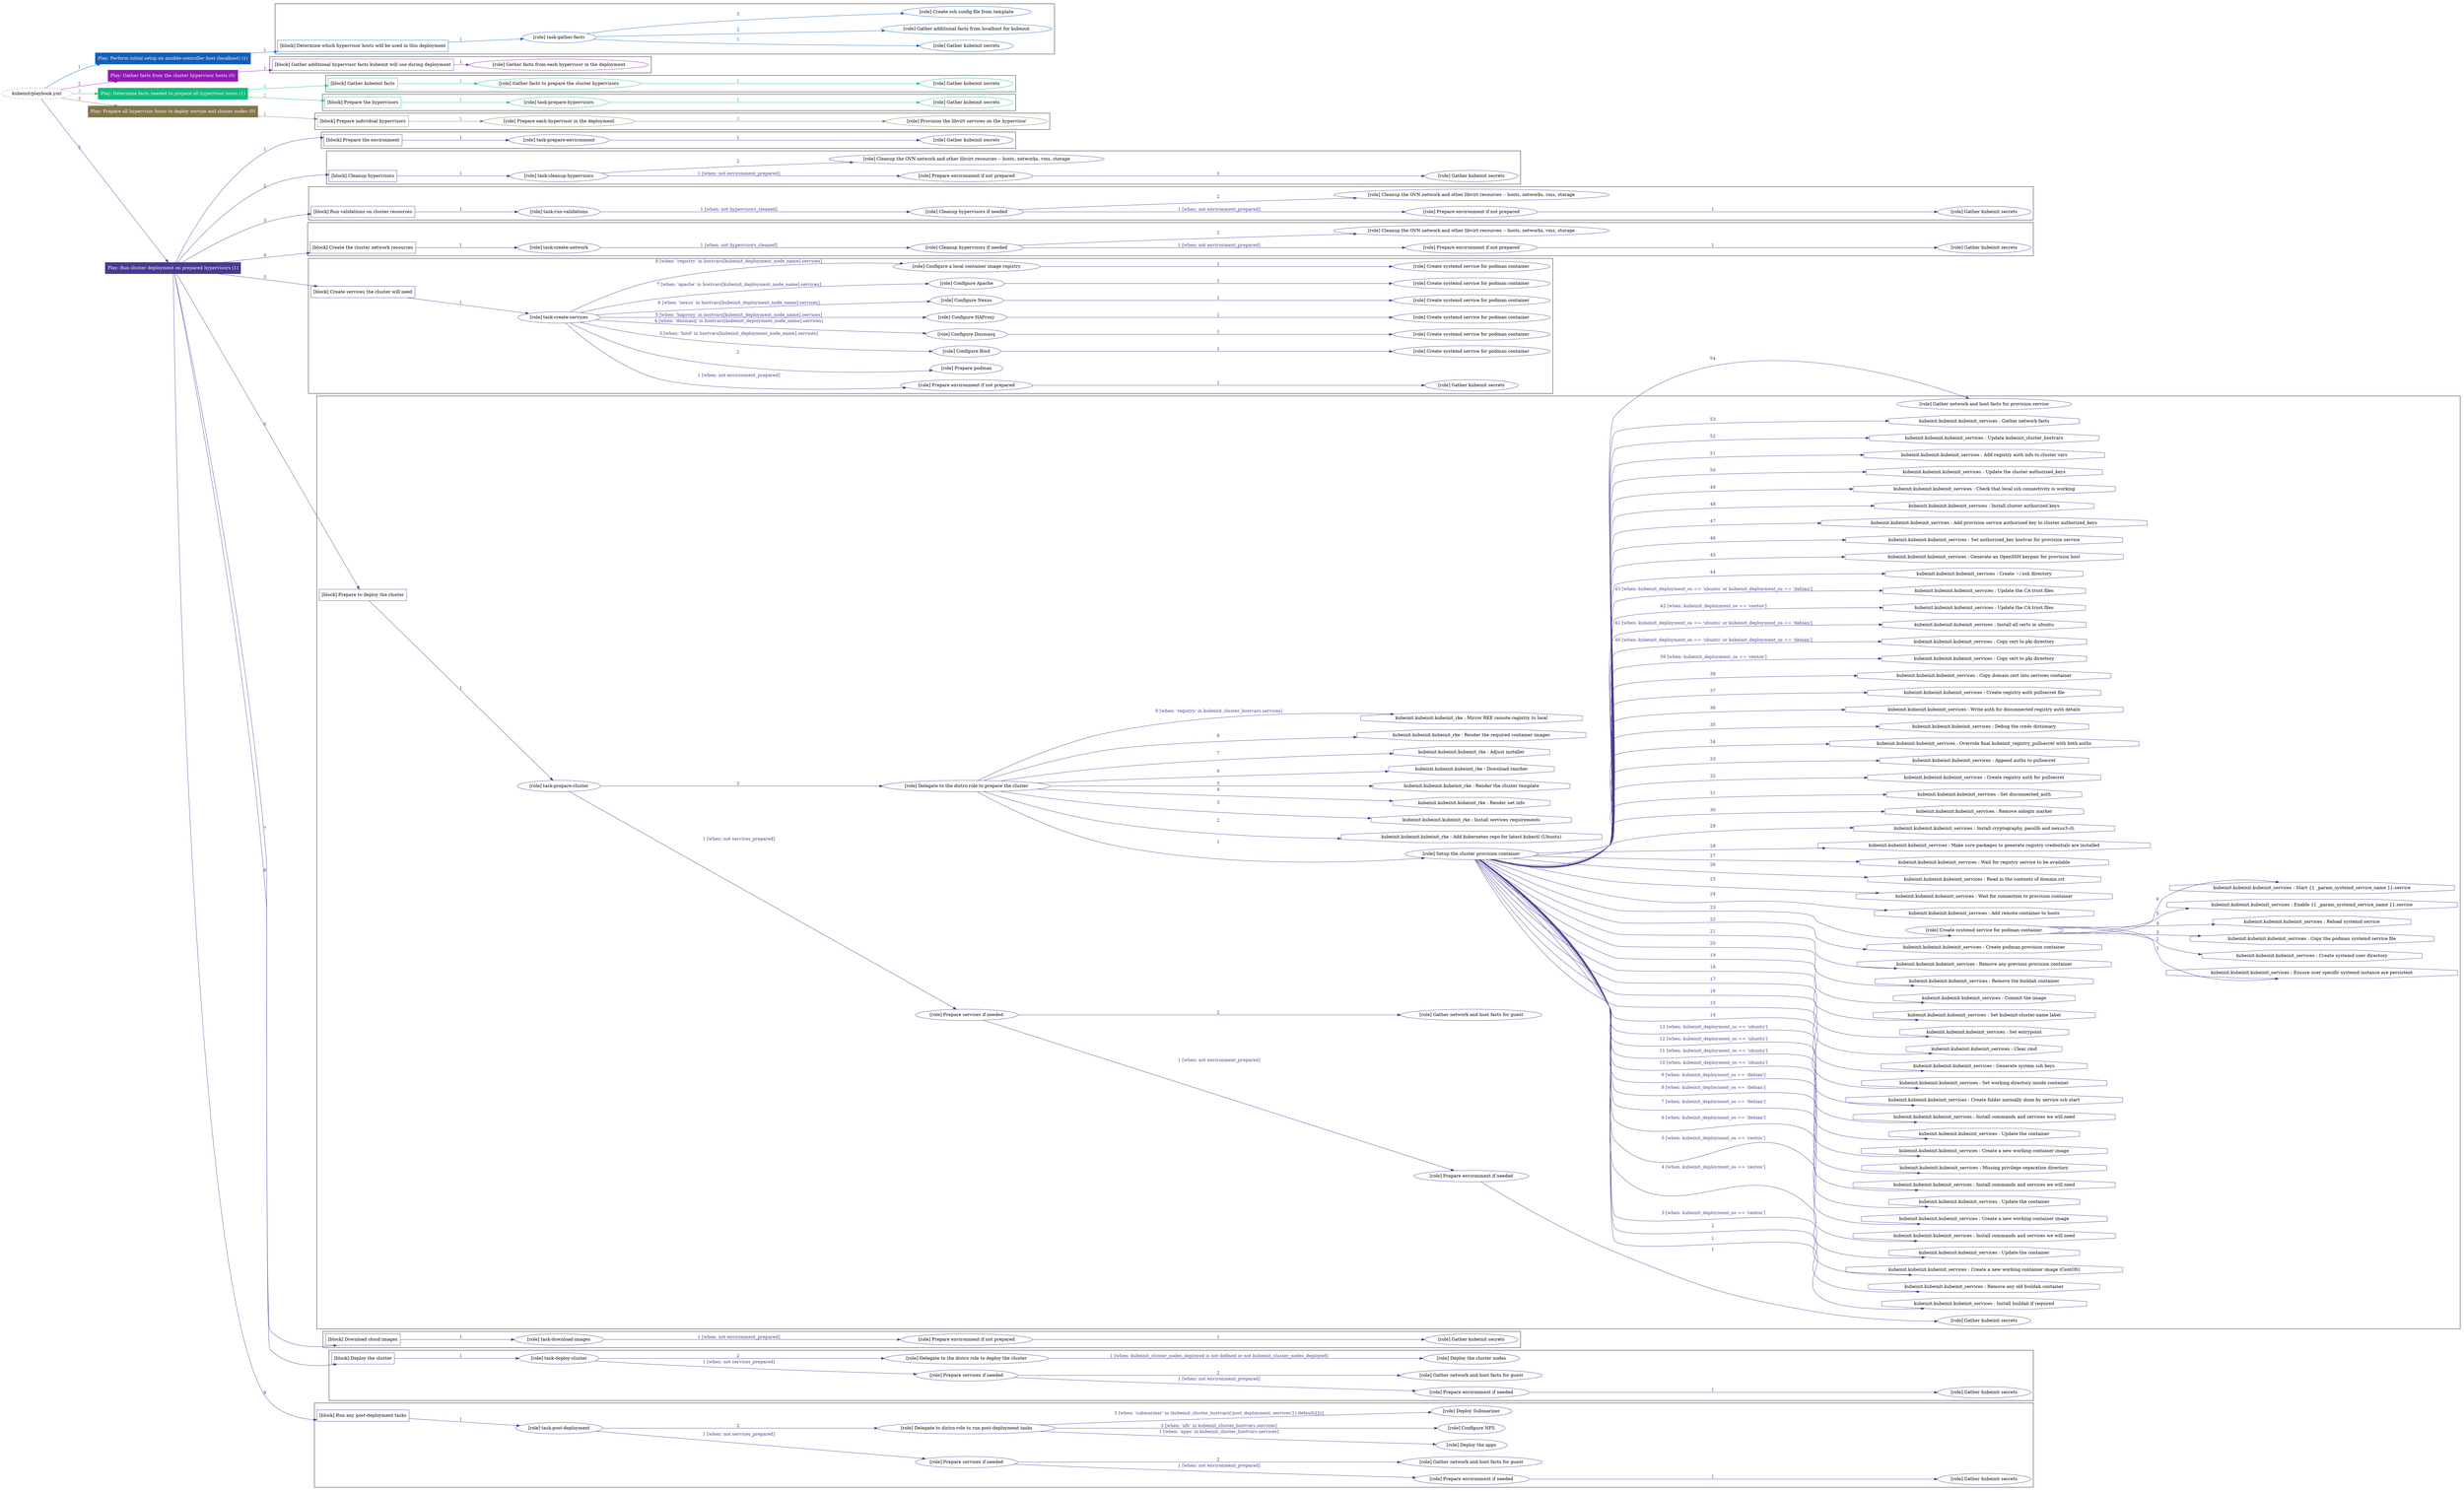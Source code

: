 digraph {
	graph [concentrate=true ordering=in rankdir=LR ratio=fill]
	edge [esep=5 sep=10]
	"kubeinit/playbook.yml" [URL="/home/runner/work/kubeinit/kubeinit/kubeinit/playbook.yml" id=playbook_acf0223d style=dotted]
	"kubeinit/playbook.yml" -> play_fc24c9c8 [label="1 " color="#115fbb" fontcolor="#115fbb" id=edge_c5f0df20 labeltooltip="1 " tooltip="1 "]
	subgraph "Play: Perform initial setup on ansible-controller host (localhost) (1)" {
		play_fc24c9c8 [label="Play: Perform initial setup on ansible-controller host (localhost) (1)" URL="/home/runner/work/kubeinit/kubeinit/kubeinit/playbook.yml" color="#115fbb" fontcolor="#ffffff" id=play_fc24c9c8 shape=box style=filled tooltip=localhost]
		play_fc24c9c8 -> block_15855363 [label=1 color="#115fbb" fontcolor="#115fbb" id=edge_420aedcd labeltooltip=1 tooltip=1]
		subgraph cluster_block_15855363 {
			block_15855363 [label="[block] Determine which hypervisor hosts will be used in this deployment" URL="/home/runner/work/kubeinit/kubeinit/kubeinit/playbook.yml" color="#115fbb" id=block_15855363 labeltooltip="Determine which hypervisor hosts will be used in this deployment" shape=box tooltip="Determine which hypervisor hosts will be used in this deployment"]
			block_15855363 -> role_da00c60e [label="1 " color="#115fbb" fontcolor="#115fbb" id=edge_6cc62566 labeltooltip="1 " tooltip="1 "]
			subgraph "task-gather-facts" {
				role_da00c60e [label="[role] task-gather-facts" URL="/home/runner/work/kubeinit/kubeinit/kubeinit/playbook.yml" color="#115fbb" id=role_da00c60e tooltip="task-gather-facts"]
				role_da00c60e -> role_92045152 [label="1 " color="#115fbb" fontcolor="#115fbb" id=edge_faab00ff labeltooltip="1 " tooltip="1 "]
				subgraph "Gather kubeinit secrets" {
					role_92045152 [label="[role] Gather kubeinit secrets" URL="/home/runner/.ansible/collections/ansible_collections/kubeinit/kubeinit/roles/kubeinit_prepare/tasks/build_hypervisors_group.yml" color="#115fbb" id=role_92045152 tooltip="Gather kubeinit secrets"]
				}
				role_da00c60e -> role_79d880da [label="2 " color="#115fbb" fontcolor="#115fbb" id=edge_faea9950 labeltooltip="2 " tooltip="2 "]
				subgraph "Gather additional facts from localhost for kubeinit" {
					role_79d880da [label="[role] Gather additional facts from localhost for kubeinit" URL="/home/runner/.ansible/collections/ansible_collections/kubeinit/kubeinit/roles/kubeinit_prepare/tasks/build_hypervisors_group.yml" color="#115fbb" id=role_79d880da tooltip="Gather additional facts from localhost for kubeinit"]
				}
				role_da00c60e -> role_2bd82ca5 [label="3 " color="#115fbb" fontcolor="#115fbb" id=edge_f1a4740a labeltooltip="3 " tooltip="3 "]
				subgraph "Create ssh config file from template" {
					role_2bd82ca5 [label="[role] Create ssh config file from template" URL="/home/runner/.ansible/collections/ansible_collections/kubeinit/kubeinit/roles/kubeinit_prepare/tasks/build_hypervisors_group.yml" color="#115fbb" id=role_2bd82ca5 tooltip="Create ssh config file from template"]
				}
			}
		}
	}
	"kubeinit/playbook.yml" -> play_e6c60d6b [label="2 " color="#9118b4" fontcolor="#9118b4" id=edge_85ae9185 labeltooltip="2 " tooltip="2 "]
	subgraph "Play: Gather facts from the cluster hypervisor hosts (0)" {
		play_e6c60d6b [label="Play: Gather facts from the cluster hypervisor hosts (0)" URL="/home/runner/work/kubeinit/kubeinit/kubeinit/playbook.yml" color="#9118b4" fontcolor="#ffffff" id=play_e6c60d6b shape=box style=filled tooltip="Play: Gather facts from the cluster hypervisor hosts (0)"]
		play_e6c60d6b -> block_e7ab4e5c [label=1 color="#9118b4" fontcolor="#9118b4" id=edge_264ea4e4 labeltooltip=1 tooltip=1]
		subgraph cluster_block_e7ab4e5c {
			block_e7ab4e5c [label="[block] Gather additional hypervisor facts kubeinit will use during deployment" URL="/home/runner/work/kubeinit/kubeinit/kubeinit/playbook.yml" color="#9118b4" id=block_e7ab4e5c labeltooltip="Gather additional hypervisor facts kubeinit will use during deployment" shape=box tooltip="Gather additional hypervisor facts kubeinit will use during deployment"]
			block_e7ab4e5c -> role_d6910617 [label="1 " color="#9118b4" fontcolor="#9118b4" id=edge_3ee833e5 labeltooltip="1 " tooltip="1 "]
			subgraph "Gather facts from each hypervisor in the deployment" {
				role_d6910617 [label="[role] Gather facts from each hypervisor in the deployment" URL="/home/runner/work/kubeinit/kubeinit/kubeinit/playbook.yml" color="#9118b4" id=role_d6910617 tooltip="Gather facts from each hypervisor in the deployment"]
			}
		}
	}
	"kubeinit/playbook.yml" -> play_87ca3167 [label="3 " color="#11bb7d" fontcolor="#11bb7d" id=edge_cbe3f360 labeltooltip="3 " tooltip="3 "]
	subgraph "Play: Determine facts needed to prepare all hypervisor hosts (1)" {
		play_87ca3167 [label="Play: Determine facts needed to prepare all hypervisor hosts (1)" URL="/home/runner/work/kubeinit/kubeinit/kubeinit/playbook.yml" color="#11bb7d" fontcolor="#ffffff" id=play_87ca3167 shape=box style=filled tooltip=localhost]
		play_87ca3167 -> block_a4c454c5 [label=1 color="#11bb7d" fontcolor="#11bb7d" id=edge_ed2ea078 labeltooltip=1 tooltip=1]
		subgraph cluster_block_a4c454c5 {
			block_a4c454c5 [label="[block] Gather kubeinit facts" URL="/home/runner/work/kubeinit/kubeinit/kubeinit/playbook.yml" color="#11bb7d" id=block_a4c454c5 labeltooltip="Gather kubeinit facts" shape=box tooltip="Gather kubeinit facts"]
			block_a4c454c5 -> role_e722d3d1 [label="1 " color="#11bb7d" fontcolor="#11bb7d" id=edge_f58f133e labeltooltip="1 " tooltip="1 "]
			subgraph "Gather facts to prepare the cluster hypervisors" {
				role_e722d3d1 [label="[role] Gather facts to prepare the cluster hypervisors" URL="/home/runner/work/kubeinit/kubeinit/kubeinit/playbook.yml" color="#11bb7d" id=role_e722d3d1 tooltip="Gather facts to prepare the cluster hypervisors"]
				role_e722d3d1 -> role_3e57d84e [label="1 " color="#11bb7d" fontcolor="#11bb7d" id=edge_794394cf labeltooltip="1 " tooltip="1 "]
				subgraph "Gather kubeinit secrets" {
					role_3e57d84e [label="[role] Gather kubeinit secrets" URL="/home/runner/.ansible/collections/ansible_collections/kubeinit/kubeinit/roles/kubeinit_prepare/tasks/gather_kubeinit_facts.yml" color="#11bb7d" id=role_3e57d84e tooltip="Gather kubeinit secrets"]
				}
			}
		}
		play_87ca3167 -> block_4a55e17a [label=2 color="#11bb7d" fontcolor="#11bb7d" id=edge_b2487caf labeltooltip=2 tooltip=2]
		subgraph cluster_block_4a55e17a {
			block_4a55e17a [label="[block] Prepare the hypervisors" URL="/home/runner/work/kubeinit/kubeinit/kubeinit/playbook.yml" color="#11bb7d" id=block_4a55e17a labeltooltip="Prepare the hypervisors" shape=box tooltip="Prepare the hypervisors"]
			block_4a55e17a -> role_0bde41e2 [label="1 " color="#11bb7d" fontcolor="#11bb7d" id=edge_277f4d44 labeltooltip="1 " tooltip="1 "]
			subgraph "task-prepare-hypervisors" {
				role_0bde41e2 [label="[role] task-prepare-hypervisors" URL="/home/runner/work/kubeinit/kubeinit/kubeinit/playbook.yml" color="#11bb7d" id=role_0bde41e2 tooltip="task-prepare-hypervisors"]
				role_0bde41e2 -> role_4719dd79 [label="1 " color="#11bb7d" fontcolor="#11bb7d" id=edge_09236efa labeltooltip="1 " tooltip="1 "]
				subgraph "Gather kubeinit secrets" {
					role_4719dd79 [label="[role] Gather kubeinit secrets" URL="/home/runner/.ansible/collections/ansible_collections/kubeinit/kubeinit/roles/kubeinit_prepare/tasks/gather_kubeinit_facts.yml" color="#11bb7d" id=role_4719dd79 tooltip="Gather kubeinit secrets"]
				}
			}
		}
	}
	"kubeinit/playbook.yml" -> play_5e13cc30 [label="4 " color="#81774b" fontcolor="#81774b" id=edge_84302610 labeltooltip="4 " tooltip="4 "]
	subgraph "Play: Prepare all hypervisor hosts to deploy service and cluster nodes (0)" {
		play_5e13cc30 [label="Play: Prepare all hypervisor hosts to deploy service and cluster nodes (0)" URL="/home/runner/work/kubeinit/kubeinit/kubeinit/playbook.yml" color="#81774b" fontcolor="#ffffff" id=play_5e13cc30 shape=box style=filled tooltip="Play: Prepare all hypervisor hosts to deploy service and cluster nodes (0)"]
		play_5e13cc30 -> block_1ad97dc8 [label=1 color="#81774b" fontcolor="#81774b" id=edge_ed0a798f labeltooltip=1 tooltip=1]
		subgraph cluster_block_1ad97dc8 {
			block_1ad97dc8 [label="[block] Prepare individual hypervisors" URL="/home/runner/work/kubeinit/kubeinit/kubeinit/playbook.yml" color="#81774b" id=block_1ad97dc8 labeltooltip="Prepare individual hypervisors" shape=box tooltip="Prepare individual hypervisors"]
			block_1ad97dc8 -> role_283c7ee7 [label="1 " color="#81774b" fontcolor="#81774b" id=edge_44b30704 labeltooltip="1 " tooltip="1 "]
			subgraph "Prepare each hypervisor in the deployment" {
				role_283c7ee7 [label="[role] Prepare each hypervisor in the deployment" URL="/home/runner/work/kubeinit/kubeinit/kubeinit/playbook.yml" color="#81774b" id=role_283c7ee7 tooltip="Prepare each hypervisor in the deployment"]
				role_283c7ee7 -> role_db3f5e05 [label="1 " color="#81774b" fontcolor="#81774b" id=edge_3c5d2814 labeltooltip="1 " tooltip="1 "]
				subgraph "Provision the libvirt services on the hypervisor" {
					role_db3f5e05 [label="[role] Provision the libvirt services on the hypervisor" URL="/home/runner/.ansible/collections/ansible_collections/kubeinit/kubeinit/roles/kubeinit_prepare/tasks/prepare_hypervisor.yml" color="#81774b" id=role_db3f5e05 tooltip="Provision the libvirt services on the hypervisor"]
				}
			}
		}
	}
	"kubeinit/playbook.yml" -> play_4acd1d9d [label="5 " color="#483993" fontcolor="#483993" id=edge_2b99f470 labeltooltip="5 " tooltip="5 "]
	subgraph "Play: Run cluster deployment on prepared hypervisors (1)" {
		play_4acd1d9d [label="Play: Run cluster deployment on prepared hypervisors (1)" URL="/home/runner/work/kubeinit/kubeinit/kubeinit/playbook.yml" color="#483993" fontcolor="#ffffff" id=play_4acd1d9d shape=box style=filled tooltip=localhost]
		play_4acd1d9d -> block_217bc9e4 [label=1 color="#483993" fontcolor="#483993" id=edge_52dca71c labeltooltip=1 tooltip=1]
		subgraph cluster_block_217bc9e4 {
			block_217bc9e4 [label="[block] Prepare the environment" URL="/home/runner/work/kubeinit/kubeinit/kubeinit/playbook.yml" color="#483993" id=block_217bc9e4 labeltooltip="Prepare the environment" shape=box tooltip="Prepare the environment"]
			block_217bc9e4 -> role_3a0c6ef4 [label="1 " color="#483993" fontcolor="#483993" id=edge_eb565f43 labeltooltip="1 " tooltip="1 "]
			subgraph "task-prepare-environment" {
				role_3a0c6ef4 [label="[role] task-prepare-environment" URL="/home/runner/work/kubeinit/kubeinit/kubeinit/playbook.yml" color="#483993" id=role_3a0c6ef4 tooltip="task-prepare-environment"]
				role_3a0c6ef4 -> role_84ec41ec [label="1 " color="#483993" fontcolor="#483993" id=edge_ccdf91a0 labeltooltip="1 " tooltip="1 "]
				subgraph "Gather kubeinit secrets" {
					role_84ec41ec [label="[role] Gather kubeinit secrets" URL="/home/runner/.ansible/collections/ansible_collections/kubeinit/kubeinit/roles/kubeinit_prepare/tasks/gather_kubeinit_facts.yml" color="#483993" id=role_84ec41ec tooltip="Gather kubeinit secrets"]
				}
			}
		}
		play_4acd1d9d -> block_bf819b0d [label=2 color="#483993" fontcolor="#483993" id=edge_cde63481 labeltooltip=2 tooltip=2]
		subgraph cluster_block_bf819b0d {
			block_bf819b0d [label="[block] Cleanup hypervisors" URL="/home/runner/work/kubeinit/kubeinit/kubeinit/playbook.yml" color="#483993" id=block_bf819b0d labeltooltip="Cleanup hypervisors" shape=box tooltip="Cleanup hypervisors"]
			block_bf819b0d -> role_48f95cf1 [label="1 " color="#483993" fontcolor="#483993" id=edge_ec1ad98e labeltooltip="1 " tooltip="1 "]
			subgraph "task-cleanup-hypervisors" {
				role_48f95cf1 [label="[role] task-cleanup-hypervisors" URL="/home/runner/work/kubeinit/kubeinit/kubeinit/playbook.yml" color="#483993" id=role_48f95cf1 tooltip="task-cleanup-hypervisors"]
				role_48f95cf1 -> role_af42aad1 [label="1 [when: not environment_prepared]" color="#483993" fontcolor="#483993" id=edge_39983878 labeltooltip="1 [when: not environment_prepared]" tooltip="1 [when: not environment_prepared]"]
				subgraph "Prepare environment if not prepared" {
					role_af42aad1 [label="[role] Prepare environment if not prepared" URL="/home/runner/.ansible/collections/ansible_collections/kubeinit/kubeinit/roles/kubeinit_prepare/tasks/cleanup_hypervisors.yml" color="#483993" id=role_af42aad1 tooltip="Prepare environment if not prepared"]
					role_af42aad1 -> role_4cbbce29 [label="1 " color="#483993" fontcolor="#483993" id=edge_cbd7cb70 labeltooltip="1 " tooltip="1 "]
					subgraph "Gather kubeinit secrets" {
						role_4cbbce29 [label="[role] Gather kubeinit secrets" URL="/home/runner/.ansible/collections/ansible_collections/kubeinit/kubeinit/roles/kubeinit_prepare/tasks/gather_kubeinit_facts.yml" color="#483993" id=role_4cbbce29 tooltip="Gather kubeinit secrets"]
					}
				}
				role_48f95cf1 -> role_2ff6c963 [label="2 " color="#483993" fontcolor="#483993" id=edge_5d981fb3 labeltooltip="2 " tooltip="2 "]
				subgraph "Cleanup the OVN network and other libvirt resources -- hosts, networks, vms, storage" {
					role_2ff6c963 [label="[role] Cleanup the OVN network and other libvirt resources -- hosts, networks, vms, storage" URL="/home/runner/.ansible/collections/ansible_collections/kubeinit/kubeinit/roles/kubeinit_prepare/tasks/cleanup_hypervisors.yml" color="#483993" id=role_2ff6c963 tooltip="Cleanup the OVN network and other libvirt resources -- hosts, networks, vms, storage"]
				}
			}
		}
		play_4acd1d9d -> block_f05dadf5 [label=3 color="#483993" fontcolor="#483993" id=edge_7ab8016c labeltooltip=3 tooltip=3]
		subgraph cluster_block_f05dadf5 {
			block_f05dadf5 [label="[block] Run validations on cluster resources" URL="/home/runner/work/kubeinit/kubeinit/kubeinit/playbook.yml" color="#483993" id=block_f05dadf5 labeltooltip="Run validations on cluster resources" shape=box tooltip="Run validations on cluster resources"]
			block_f05dadf5 -> role_79790031 [label="1 " color="#483993" fontcolor="#483993" id=edge_46dd1a8a labeltooltip="1 " tooltip="1 "]
			subgraph "task-run-validations" {
				role_79790031 [label="[role] task-run-validations" URL="/home/runner/work/kubeinit/kubeinit/kubeinit/playbook.yml" color="#483993" id=role_79790031 tooltip="task-run-validations"]
				role_79790031 -> role_71a7e415 [label="1 [when: not hypervisors_cleaned]" color="#483993" fontcolor="#483993" id=edge_29490422 labeltooltip="1 [when: not hypervisors_cleaned]" tooltip="1 [when: not hypervisors_cleaned]"]
				subgraph "Cleanup hypervisors if needed" {
					role_71a7e415 [label="[role] Cleanup hypervisors if needed" URL="/home/runner/.ansible/collections/ansible_collections/kubeinit/kubeinit/roles/kubeinit_validations/tasks/main.yml" color="#483993" id=role_71a7e415 tooltip="Cleanup hypervisors if needed"]
					role_71a7e415 -> role_665ef871 [label="1 [when: not environment_prepared]" color="#483993" fontcolor="#483993" id=edge_07b4d634 labeltooltip="1 [when: not environment_prepared]" tooltip="1 [when: not environment_prepared]"]
					subgraph "Prepare environment if not prepared" {
						role_665ef871 [label="[role] Prepare environment if not prepared" URL="/home/runner/.ansible/collections/ansible_collections/kubeinit/kubeinit/roles/kubeinit_prepare/tasks/cleanup_hypervisors.yml" color="#483993" id=role_665ef871 tooltip="Prepare environment if not prepared"]
						role_665ef871 -> role_256ab386 [label="1 " color="#483993" fontcolor="#483993" id=edge_4b3b22c6 labeltooltip="1 " tooltip="1 "]
						subgraph "Gather kubeinit secrets" {
							role_256ab386 [label="[role] Gather kubeinit secrets" URL="/home/runner/.ansible/collections/ansible_collections/kubeinit/kubeinit/roles/kubeinit_prepare/tasks/gather_kubeinit_facts.yml" color="#483993" id=role_256ab386 tooltip="Gather kubeinit secrets"]
						}
					}
					role_71a7e415 -> role_843f9b36 [label="2 " color="#483993" fontcolor="#483993" id=edge_27238eb2 labeltooltip="2 " tooltip="2 "]
					subgraph "Cleanup the OVN network and other libvirt resources -- hosts, networks, vms, storage" {
						role_843f9b36 [label="[role] Cleanup the OVN network and other libvirt resources -- hosts, networks, vms, storage" URL="/home/runner/.ansible/collections/ansible_collections/kubeinit/kubeinit/roles/kubeinit_prepare/tasks/cleanup_hypervisors.yml" color="#483993" id=role_843f9b36 tooltip="Cleanup the OVN network and other libvirt resources -- hosts, networks, vms, storage"]
					}
				}
			}
		}
		play_4acd1d9d -> block_34031d97 [label=4 color="#483993" fontcolor="#483993" id=edge_41ca64fe labeltooltip=4 tooltip=4]
		subgraph cluster_block_34031d97 {
			block_34031d97 [label="[block] Create the cluster network resources" URL="/home/runner/work/kubeinit/kubeinit/kubeinit/playbook.yml" color="#483993" id=block_34031d97 labeltooltip="Create the cluster network resources" shape=box tooltip="Create the cluster network resources"]
			block_34031d97 -> role_0d7251a4 [label="1 " color="#483993" fontcolor="#483993" id=edge_f5c969a2 labeltooltip="1 " tooltip="1 "]
			subgraph "task-create-network" {
				role_0d7251a4 [label="[role] task-create-network" URL="/home/runner/work/kubeinit/kubeinit/kubeinit/playbook.yml" color="#483993" id=role_0d7251a4 tooltip="task-create-network"]
				role_0d7251a4 -> role_918cf569 [label="1 [when: not hypervisors_cleaned]" color="#483993" fontcolor="#483993" id=edge_d05dc5f2 labeltooltip="1 [when: not hypervisors_cleaned]" tooltip="1 [when: not hypervisors_cleaned]"]
				subgraph "Cleanup hypervisors if needed" {
					role_918cf569 [label="[role] Cleanup hypervisors if needed" URL="/home/runner/.ansible/collections/ansible_collections/kubeinit/kubeinit/roles/kubeinit_libvirt/tasks/create_network.yml" color="#483993" id=role_918cf569 tooltip="Cleanup hypervisors if needed"]
					role_918cf569 -> role_d03c63ba [label="1 [when: not environment_prepared]" color="#483993" fontcolor="#483993" id=edge_c3270575 labeltooltip="1 [when: not environment_prepared]" tooltip="1 [when: not environment_prepared]"]
					subgraph "Prepare environment if not prepared" {
						role_d03c63ba [label="[role] Prepare environment if not prepared" URL="/home/runner/.ansible/collections/ansible_collections/kubeinit/kubeinit/roles/kubeinit_prepare/tasks/cleanup_hypervisors.yml" color="#483993" id=role_d03c63ba tooltip="Prepare environment if not prepared"]
						role_d03c63ba -> role_e20d15da [label="1 " color="#483993" fontcolor="#483993" id=edge_4daef98f labeltooltip="1 " tooltip="1 "]
						subgraph "Gather kubeinit secrets" {
							role_e20d15da [label="[role] Gather kubeinit secrets" URL="/home/runner/.ansible/collections/ansible_collections/kubeinit/kubeinit/roles/kubeinit_prepare/tasks/gather_kubeinit_facts.yml" color="#483993" id=role_e20d15da tooltip="Gather kubeinit secrets"]
						}
					}
					role_918cf569 -> role_7769741d [label="2 " color="#483993" fontcolor="#483993" id=edge_34195042 labeltooltip="2 " tooltip="2 "]
					subgraph "Cleanup the OVN network and other libvirt resources -- hosts, networks, vms, storage" {
						role_7769741d [label="[role] Cleanup the OVN network and other libvirt resources -- hosts, networks, vms, storage" URL="/home/runner/.ansible/collections/ansible_collections/kubeinit/kubeinit/roles/kubeinit_prepare/tasks/cleanup_hypervisors.yml" color="#483993" id=role_7769741d tooltip="Cleanup the OVN network and other libvirt resources -- hosts, networks, vms, storage"]
					}
				}
			}
		}
		play_4acd1d9d -> block_dfdc4a84 [label=5 color="#483993" fontcolor="#483993" id=edge_349e0c17 labeltooltip=5 tooltip=5]
		subgraph cluster_block_dfdc4a84 {
			block_dfdc4a84 [label="[block] Create services the cluster will need" URL="/home/runner/work/kubeinit/kubeinit/kubeinit/playbook.yml" color="#483993" id=block_dfdc4a84 labeltooltip="Create services the cluster will need" shape=box tooltip="Create services the cluster will need"]
			block_dfdc4a84 -> role_5edaf796 [label="1 " color="#483993" fontcolor="#483993" id=edge_2dcbff2b labeltooltip="1 " tooltip="1 "]
			subgraph "task-create-services" {
				role_5edaf796 [label="[role] task-create-services" URL="/home/runner/work/kubeinit/kubeinit/kubeinit/playbook.yml" color="#483993" id=role_5edaf796 tooltip="task-create-services"]
				role_5edaf796 -> role_db23cae3 [label="1 [when: not environment_prepared]" color="#483993" fontcolor="#483993" id=edge_81ddbb1c labeltooltip="1 [when: not environment_prepared]" tooltip="1 [when: not environment_prepared]"]
				subgraph "Prepare environment if not prepared" {
					role_db23cae3 [label="[role] Prepare environment if not prepared" URL="/home/runner/.ansible/collections/ansible_collections/kubeinit/kubeinit/roles/kubeinit_services/tasks/main.yml" color="#483993" id=role_db23cae3 tooltip="Prepare environment if not prepared"]
					role_db23cae3 -> role_c4b782b5 [label="1 " color="#483993" fontcolor="#483993" id=edge_3147681f labeltooltip="1 " tooltip="1 "]
					subgraph "Gather kubeinit secrets" {
						role_c4b782b5 [label="[role] Gather kubeinit secrets" URL="/home/runner/.ansible/collections/ansible_collections/kubeinit/kubeinit/roles/kubeinit_prepare/tasks/gather_kubeinit_facts.yml" color="#483993" id=role_c4b782b5 tooltip="Gather kubeinit secrets"]
					}
				}
				role_5edaf796 -> role_ff1ae1c2 [label="2 " color="#483993" fontcolor="#483993" id=edge_ad3f3f47 labeltooltip="2 " tooltip="2 "]
				subgraph "Prepare podman" {
					role_ff1ae1c2 [label="[role] Prepare podman" URL="/home/runner/.ansible/collections/ansible_collections/kubeinit/kubeinit/roles/kubeinit_services/tasks/00_create_service_pod.yml" color="#483993" id=role_ff1ae1c2 tooltip="Prepare podman"]
				}
				role_5edaf796 -> role_e14b1a82 [label="3 [when: 'bind' in hostvars[kubeinit_deployment_node_name].services]" color="#483993" fontcolor="#483993" id=edge_74a39436 labeltooltip="3 [when: 'bind' in hostvars[kubeinit_deployment_node_name].services]" tooltip="3 [when: 'bind' in hostvars[kubeinit_deployment_node_name].services]"]
				subgraph "Configure Bind" {
					role_e14b1a82 [label="[role] Configure Bind" URL="/home/runner/.ansible/collections/ansible_collections/kubeinit/kubeinit/roles/kubeinit_services/tasks/start_services_containers.yml" color="#483993" id=role_e14b1a82 tooltip="Configure Bind"]
					role_e14b1a82 -> role_4df3be17 [label="1 " color="#483993" fontcolor="#483993" id=edge_89f9387a labeltooltip="1 " tooltip="1 "]
					subgraph "Create systemd service for podman container" {
						role_4df3be17 [label="[role] Create systemd service for podman container" URL="/home/runner/.ansible/collections/ansible_collections/kubeinit/kubeinit/roles/kubeinit_bind/tasks/main.yml" color="#483993" id=role_4df3be17 tooltip="Create systemd service for podman container"]
					}
				}
				role_5edaf796 -> role_4ddc016c [label="4 [when: 'dnsmasq' in hostvars[kubeinit_deployment_node_name].services]" color="#483993" fontcolor="#483993" id=edge_c10cca6b labeltooltip="4 [when: 'dnsmasq' in hostvars[kubeinit_deployment_node_name].services]" tooltip="4 [when: 'dnsmasq' in hostvars[kubeinit_deployment_node_name].services]"]
				subgraph "Configure Dnsmasq" {
					role_4ddc016c [label="[role] Configure Dnsmasq" URL="/home/runner/.ansible/collections/ansible_collections/kubeinit/kubeinit/roles/kubeinit_services/tasks/start_services_containers.yml" color="#483993" id=role_4ddc016c tooltip="Configure Dnsmasq"]
					role_4ddc016c -> role_da66ab3f [label="1 " color="#483993" fontcolor="#483993" id=edge_ba768a5d labeltooltip="1 " tooltip="1 "]
					subgraph "Create systemd service for podman container" {
						role_da66ab3f [label="[role] Create systemd service for podman container" URL="/home/runner/.ansible/collections/ansible_collections/kubeinit/kubeinit/roles/kubeinit_dnsmasq/tasks/main.yml" color="#483993" id=role_da66ab3f tooltip="Create systemd service for podman container"]
					}
				}
				role_5edaf796 -> role_cb2e834d [label="5 [when: 'haproxy' in hostvars[kubeinit_deployment_node_name].services]" color="#483993" fontcolor="#483993" id=edge_ce1e1c2a labeltooltip="5 [when: 'haproxy' in hostvars[kubeinit_deployment_node_name].services]" tooltip="5 [when: 'haproxy' in hostvars[kubeinit_deployment_node_name].services]"]
				subgraph "Configure HAProxy" {
					role_cb2e834d [label="[role] Configure HAProxy" URL="/home/runner/.ansible/collections/ansible_collections/kubeinit/kubeinit/roles/kubeinit_services/tasks/start_services_containers.yml" color="#483993" id=role_cb2e834d tooltip="Configure HAProxy"]
					role_cb2e834d -> role_c315500a [label="1 " color="#483993" fontcolor="#483993" id=edge_b52dcf5f labeltooltip="1 " tooltip="1 "]
					subgraph "Create systemd service for podman container" {
						role_c315500a [label="[role] Create systemd service for podman container" URL="/home/runner/.ansible/collections/ansible_collections/kubeinit/kubeinit/roles/kubeinit_haproxy/tasks/main.yml" color="#483993" id=role_c315500a tooltip="Create systemd service for podman container"]
					}
				}
				role_5edaf796 -> role_86a31778 [label="6 [when: 'nexus' in hostvars[kubeinit_deployment_node_name].services]" color="#483993" fontcolor="#483993" id=edge_782760ee labeltooltip="6 [when: 'nexus' in hostvars[kubeinit_deployment_node_name].services]" tooltip="6 [when: 'nexus' in hostvars[kubeinit_deployment_node_name].services]"]
				subgraph "Configure Nexus" {
					role_86a31778 [label="[role] Configure Nexus" URL="/home/runner/.ansible/collections/ansible_collections/kubeinit/kubeinit/roles/kubeinit_services/tasks/start_services_containers.yml" color="#483993" id=role_86a31778 tooltip="Configure Nexus"]
					role_86a31778 -> role_7e03b2d8 [label="1 " color="#483993" fontcolor="#483993" id=edge_0726b461 labeltooltip="1 " tooltip="1 "]
					subgraph "Create systemd service for podman container" {
						role_7e03b2d8 [label="[role] Create systemd service for podman container" URL="/home/runner/.ansible/collections/ansible_collections/kubeinit/kubeinit/roles/kubeinit_nexus/tasks/main.yml" color="#483993" id=role_7e03b2d8 tooltip="Create systemd service for podman container"]
					}
				}
				role_5edaf796 -> role_278f91db [label="7 [when: 'apache' in hostvars[kubeinit_deployment_node_name].services]" color="#483993" fontcolor="#483993" id=edge_43928a40 labeltooltip="7 [when: 'apache' in hostvars[kubeinit_deployment_node_name].services]" tooltip="7 [when: 'apache' in hostvars[kubeinit_deployment_node_name].services]"]
				subgraph "Configure Apache" {
					role_278f91db [label="[role] Configure Apache" URL="/home/runner/.ansible/collections/ansible_collections/kubeinit/kubeinit/roles/kubeinit_services/tasks/start_services_containers.yml" color="#483993" id=role_278f91db tooltip="Configure Apache"]
					role_278f91db -> role_91fde243 [label="1 " color="#483993" fontcolor="#483993" id=edge_f84fdb34 labeltooltip="1 " tooltip="1 "]
					subgraph "Create systemd service for podman container" {
						role_91fde243 [label="[role] Create systemd service for podman container" URL="/home/runner/.ansible/collections/ansible_collections/kubeinit/kubeinit/roles/kubeinit_apache/tasks/main.yml" color="#483993" id=role_91fde243 tooltip="Create systemd service for podman container"]
					}
				}
				role_5edaf796 -> role_a6131775 [label="8 [when: 'registry' in hostvars[kubeinit_deployment_node_name].services]" color="#483993" fontcolor="#483993" id=edge_cc628e28 labeltooltip="8 [when: 'registry' in hostvars[kubeinit_deployment_node_name].services]" tooltip="8 [when: 'registry' in hostvars[kubeinit_deployment_node_name].services]"]
				subgraph "Configure a local container image registry" {
					role_a6131775 [label="[role] Configure a local container image registry" URL="/home/runner/.ansible/collections/ansible_collections/kubeinit/kubeinit/roles/kubeinit_services/tasks/start_services_containers.yml" color="#483993" id=role_a6131775 tooltip="Configure a local container image registry"]
					role_a6131775 -> role_b108d4c2 [label="1 " color="#483993" fontcolor="#483993" id=edge_a92b0ca8 labeltooltip="1 " tooltip="1 "]
					subgraph "Create systemd service for podman container" {
						role_b108d4c2 [label="[role] Create systemd service for podman container" URL="/home/runner/.ansible/collections/ansible_collections/kubeinit/kubeinit/roles/kubeinit_registry/tasks/main.yml" color="#483993" id=role_b108d4c2 tooltip="Create systemd service for podman container"]
					}
				}
			}
		}
		play_4acd1d9d -> block_956d1380 [label=6 color="#483993" fontcolor="#483993" id=edge_7f2cd2f8 labeltooltip=6 tooltip=6]
		subgraph cluster_block_956d1380 {
			block_956d1380 [label="[block] Prepare to deploy the cluster" URL="/home/runner/work/kubeinit/kubeinit/kubeinit/playbook.yml" color="#483993" id=block_956d1380 labeltooltip="Prepare to deploy the cluster" shape=box tooltip="Prepare to deploy the cluster"]
			block_956d1380 -> role_907ba670 [label="1 " color="#483993" fontcolor="#483993" id=edge_3e84ff40 labeltooltip="1 " tooltip="1 "]
			subgraph "task-prepare-cluster" {
				role_907ba670 [label="[role] task-prepare-cluster" URL="/home/runner/work/kubeinit/kubeinit/kubeinit/playbook.yml" color="#483993" id=role_907ba670 tooltip="task-prepare-cluster"]
				role_907ba670 -> role_646308e1 [label="1 [when: not services_prepared]" color="#483993" fontcolor="#483993" id=edge_591c0c60 labeltooltip="1 [when: not services_prepared]" tooltip="1 [when: not services_prepared]"]
				subgraph "Prepare services if needed" {
					role_646308e1 [label="[role] Prepare services if needed" URL="/home/runner/.ansible/collections/ansible_collections/kubeinit/kubeinit/roles/kubeinit_prepare/tasks/prepare_cluster.yml" color="#483993" id=role_646308e1 tooltip="Prepare services if needed"]
					role_646308e1 -> role_ed8e2434 [label="1 [when: not environment_prepared]" color="#483993" fontcolor="#483993" id=edge_40540138 labeltooltip="1 [when: not environment_prepared]" tooltip="1 [when: not environment_prepared]"]
					subgraph "Prepare environment if needed" {
						role_ed8e2434 [label="[role] Prepare environment if needed" URL="/home/runner/.ansible/collections/ansible_collections/kubeinit/kubeinit/roles/kubeinit_services/tasks/prepare_services.yml" color="#483993" id=role_ed8e2434 tooltip="Prepare environment if needed"]
						role_ed8e2434 -> role_f3ca08d4 [label="1 " color="#483993" fontcolor="#483993" id=edge_1fe71bb2 labeltooltip="1 " tooltip="1 "]
						subgraph "Gather kubeinit secrets" {
							role_f3ca08d4 [label="[role] Gather kubeinit secrets" URL="/home/runner/.ansible/collections/ansible_collections/kubeinit/kubeinit/roles/kubeinit_prepare/tasks/gather_kubeinit_facts.yml" color="#483993" id=role_f3ca08d4 tooltip="Gather kubeinit secrets"]
						}
					}
					role_646308e1 -> role_035a0836 [label="2 " color="#483993" fontcolor="#483993" id=edge_b17a722d labeltooltip="2 " tooltip="2 "]
					subgraph "Gather network and host facts for guest" {
						role_035a0836 [label="[role] Gather network and host facts for guest" URL="/home/runner/.ansible/collections/ansible_collections/kubeinit/kubeinit/roles/kubeinit_services/tasks/prepare_services.yml" color="#483993" id=role_035a0836 tooltip="Gather network and host facts for guest"]
					}
				}
				role_907ba670 -> role_5f2a41c8 [label="2 " color="#483993" fontcolor="#483993" id=edge_503a01b7 labeltooltip="2 " tooltip="2 "]
				subgraph "Delegate to the distro role to prepare the cluster" {
					role_5f2a41c8 [label="[role] Delegate to the distro role to prepare the cluster" URL="/home/runner/.ansible/collections/ansible_collections/kubeinit/kubeinit/roles/kubeinit_prepare/tasks/prepare_cluster.yml" color="#483993" id=role_5f2a41c8 tooltip="Delegate to the distro role to prepare the cluster"]
					role_5f2a41c8 -> role_24962cf7 [label="1 " color="#483993" fontcolor="#483993" id=edge_5fa1da63 labeltooltip="1 " tooltip="1 "]
					subgraph "Setup the cluster provision container" {
						role_24962cf7 [label="[role] Setup the cluster provision container" URL="/home/runner/.ansible/collections/ansible_collections/kubeinit/kubeinit/roles/kubeinit_rke/tasks/prepare_cluster.yml" color="#483993" id=role_24962cf7 tooltip="Setup the cluster provision container"]
						task_897c1c3a [label="kubeinit.kubeinit.kubeinit_services : Install buildah if required" URL="/home/runner/.ansible/collections/ansible_collections/kubeinit/kubeinit/roles/kubeinit_services/tasks/create_provision_container.yml" color="#483993" id=task_897c1c3a shape=octagon tooltip="kubeinit.kubeinit.kubeinit_services : Install buildah if required"]
						role_24962cf7 -> task_897c1c3a [label="1 " color="#483993" fontcolor="#483993" id=edge_64ad3681 labeltooltip="1 " tooltip="1 "]
						task_7c47757d [label="kubeinit.kubeinit.kubeinit_services : Remove any old buildah container" URL="/home/runner/.ansible/collections/ansible_collections/kubeinit/kubeinit/roles/kubeinit_services/tasks/create_provision_container.yml" color="#483993" id=task_7c47757d shape=octagon tooltip="kubeinit.kubeinit.kubeinit_services : Remove any old buildah container"]
						role_24962cf7 -> task_7c47757d [label="2 " color="#483993" fontcolor="#483993" id=edge_a796a946 labeltooltip="2 " tooltip="2 "]
						task_f4e27d33 [label="kubeinit.kubeinit.kubeinit_services : Create a new working container image (CentOS)" URL="/home/runner/.ansible/collections/ansible_collections/kubeinit/kubeinit/roles/kubeinit_services/tasks/create_provision_container.yml" color="#483993" id=task_f4e27d33 shape=octagon tooltip="kubeinit.kubeinit.kubeinit_services : Create a new working container image (CentOS)"]
						role_24962cf7 -> task_f4e27d33 [label="3 [when: kubeinit_deployment_os == 'centos']" color="#483993" fontcolor="#483993" id=edge_f2e3fff6 labeltooltip="3 [when: kubeinit_deployment_os == 'centos']" tooltip="3 [when: kubeinit_deployment_os == 'centos']"]
						task_ee90aa41 [label="kubeinit.kubeinit.kubeinit_services : Update the container" URL="/home/runner/.ansible/collections/ansible_collections/kubeinit/kubeinit/roles/kubeinit_services/tasks/create_provision_container.yml" color="#483993" id=task_ee90aa41 shape=octagon tooltip="kubeinit.kubeinit.kubeinit_services : Update the container"]
						role_24962cf7 -> task_ee90aa41 [label="4 [when: kubeinit_deployment_os == 'centos']" color="#483993" fontcolor="#483993" id=edge_4c0d380f labeltooltip="4 [when: kubeinit_deployment_os == 'centos']" tooltip="4 [when: kubeinit_deployment_os == 'centos']"]
						task_88272bbd [label="kubeinit.kubeinit.kubeinit_services : Install commands and services we will need" URL="/home/runner/.ansible/collections/ansible_collections/kubeinit/kubeinit/roles/kubeinit_services/tasks/create_provision_container.yml" color="#483993" id=task_88272bbd shape=octagon tooltip="kubeinit.kubeinit.kubeinit_services : Install commands and services we will need"]
						role_24962cf7 -> task_88272bbd [label="5 [when: kubeinit_deployment_os == 'centos']" color="#483993" fontcolor="#483993" id=edge_9f7a822d labeltooltip="5 [when: kubeinit_deployment_os == 'centos']" tooltip="5 [when: kubeinit_deployment_os == 'centos']"]
						task_40979196 [label="kubeinit.kubeinit.kubeinit_services : Create a new working container image" URL="/home/runner/.ansible/collections/ansible_collections/kubeinit/kubeinit/roles/kubeinit_services/tasks/create_provision_container.yml" color="#483993" id=task_40979196 shape=octagon tooltip="kubeinit.kubeinit.kubeinit_services : Create a new working container image"]
						role_24962cf7 -> task_40979196 [label="6 [when: kubeinit_deployment_os == 'debian']" color="#483993" fontcolor="#483993" id=edge_8b5aa35a labeltooltip="6 [when: kubeinit_deployment_os == 'debian']" tooltip="6 [when: kubeinit_deployment_os == 'debian']"]
						task_87db8f39 [label="kubeinit.kubeinit.kubeinit_services : Update the container" URL="/home/runner/.ansible/collections/ansible_collections/kubeinit/kubeinit/roles/kubeinit_services/tasks/create_provision_container.yml" color="#483993" id=task_87db8f39 shape=octagon tooltip="kubeinit.kubeinit.kubeinit_services : Update the container"]
						role_24962cf7 -> task_87db8f39 [label="7 [when: kubeinit_deployment_os == 'debian']" color="#483993" fontcolor="#483993" id=edge_ec7a6ccb labeltooltip="7 [when: kubeinit_deployment_os == 'debian']" tooltip="7 [when: kubeinit_deployment_os == 'debian']"]
						task_edd3e862 [label="kubeinit.kubeinit.kubeinit_services : Install commands and services we will need" URL="/home/runner/.ansible/collections/ansible_collections/kubeinit/kubeinit/roles/kubeinit_services/tasks/create_provision_container.yml" color="#483993" id=task_edd3e862 shape=octagon tooltip="kubeinit.kubeinit.kubeinit_services : Install commands and services we will need"]
						role_24962cf7 -> task_edd3e862 [label="8 [when: kubeinit_deployment_os == 'debian']" color="#483993" fontcolor="#483993" id=edge_efa4541d labeltooltip="8 [when: kubeinit_deployment_os == 'debian']" tooltip="8 [when: kubeinit_deployment_os == 'debian']"]
						task_0bc64046 [label="kubeinit.kubeinit.kubeinit_services : Missing privilege separation directory" URL="/home/runner/.ansible/collections/ansible_collections/kubeinit/kubeinit/roles/kubeinit_services/tasks/create_provision_container.yml" color="#483993" id=task_0bc64046 shape=octagon tooltip="kubeinit.kubeinit.kubeinit_services : Missing privilege separation directory"]
						role_24962cf7 -> task_0bc64046 [label="9 [when: kubeinit_deployment_os == 'debian']" color="#483993" fontcolor="#483993" id=edge_4f76944e labeltooltip="9 [when: kubeinit_deployment_os == 'debian']" tooltip="9 [when: kubeinit_deployment_os == 'debian']"]
						task_e07465fc [label="kubeinit.kubeinit.kubeinit_services : Create a new working container image" URL="/home/runner/.ansible/collections/ansible_collections/kubeinit/kubeinit/roles/kubeinit_services/tasks/create_provision_container.yml" color="#483993" id=task_e07465fc shape=octagon tooltip="kubeinit.kubeinit.kubeinit_services : Create a new working container image"]
						role_24962cf7 -> task_e07465fc [label="10 [when: kubeinit_deployment_os == 'ubuntu']" color="#483993" fontcolor="#483993" id=edge_95daca15 labeltooltip="10 [when: kubeinit_deployment_os == 'ubuntu']" tooltip="10 [when: kubeinit_deployment_os == 'ubuntu']"]
						task_93c2b2d6 [label="kubeinit.kubeinit.kubeinit_services : Update the container" URL="/home/runner/.ansible/collections/ansible_collections/kubeinit/kubeinit/roles/kubeinit_services/tasks/create_provision_container.yml" color="#483993" id=task_93c2b2d6 shape=octagon tooltip="kubeinit.kubeinit.kubeinit_services : Update the container"]
						role_24962cf7 -> task_93c2b2d6 [label="11 [when: kubeinit_deployment_os == 'ubuntu']" color="#483993" fontcolor="#483993" id=edge_84732c3e labeltooltip="11 [when: kubeinit_deployment_os == 'ubuntu']" tooltip="11 [when: kubeinit_deployment_os == 'ubuntu']"]
						task_6ebc2c67 [label="kubeinit.kubeinit.kubeinit_services : Install commands and services we will need" URL="/home/runner/.ansible/collections/ansible_collections/kubeinit/kubeinit/roles/kubeinit_services/tasks/create_provision_container.yml" color="#483993" id=task_6ebc2c67 shape=octagon tooltip="kubeinit.kubeinit.kubeinit_services : Install commands and services we will need"]
						role_24962cf7 -> task_6ebc2c67 [label="12 [when: kubeinit_deployment_os == 'ubuntu']" color="#483993" fontcolor="#483993" id=edge_14c31886 labeltooltip="12 [when: kubeinit_deployment_os == 'ubuntu']" tooltip="12 [when: kubeinit_deployment_os == 'ubuntu']"]
						task_fda4527e [label="kubeinit.kubeinit.kubeinit_services : Create folder normally done by service ssh start" URL="/home/runner/.ansible/collections/ansible_collections/kubeinit/kubeinit/roles/kubeinit_services/tasks/create_provision_container.yml" color="#483993" id=task_fda4527e shape=octagon tooltip="kubeinit.kubeinit.kubeinit_services : Create folder normally done by service ssh start"]
						role_24962cf7 -> task_fda4527e [label="13 [when: kubeinit_deployment_os == 'ubuntu']" color="#483993" fontcolor="#483993" id=edge_dd34f735 labeltooltip="13 [when: kubeinit_deployment_os == 'ubuntu']" tooltip="13 [when: kubeinit_deployment_os == 'ubuntu']"]
						task_b2ad8713 [label="kubeinit.kubeinit.kubeinit_services : Set working directory inside container" URL="/home/runner/.ansible/collections/ansible_collections/kubeinit/kubeinit/roles/kubeinit_services/tasks/create_provision_container.yml" color="#483993" id=task_b2ad8713 shape=octagon tooltip="kubeinit.kubeinit.kubeinit_services : Set working directory inside container"]
						role_24962cf7 -> task_b2ad8713 [label="14 " color="#483993" fontcolor="#483993" id=edge_c4d198c4 labeltooltip="14 " tooltip="14 "]
						task_4eefdd22 [label="kubeinit.kubeinit.kubeinit_services : Generate system ssh keys" URL="/home/runner/.ansible/collections/ansible_collections/kubeinit/kubeinit/roles/kubeinit_services/tasks/create_provision_container.yml" color="#483993" id=task_4eefdd22 shape=octagon tooltip="kubeinit.kubeinit.kubeinit_services : Generate system ssh keys"]
						role_24962cf7 -> task_4eefdd22 [label="15 " color="#483993" fontcolor="#483993" id=edge_48ecf272 labeltooltip="15 " tooltip="15 "]
						task_7f01f443 [label="kubeinit.kubeinit.kubeinit_services : Clear cmd" URL="/home/runner/.ansible/collections/ansible_collections/kubeinit/kubeinit/roles/kubeinit_services/tasks/create_provision_container.yml" color="#483993" id=task_7f01f443 shape=octagon tooltip="kubeinit.kubeinit.kubeinit_services : Clear cmd"]
						role_24962cf7 -> task_7f01f443 [label="16 " color="#483993" fontcolor="#483993" id=edge_2add6df2 labeltooltip="16 " tooltip="16 "]
						task_f08db13c [label="kubeinit.kubeinit.kubeinit_services : Set entrypoint" URL="/home/runner/.ansible/collections/ansible_collections/kubeinit/kubeinit/roles/kubeinit_services/tasks/create_provision_container.yml" color="#483993" id=task_f08db13c shape=octagon tooltip="kubeinit.kubeinit.kubeinit_services : Set entrypoint"]
						role_24962cf7 -> task_f08db13c [label="17 " color="#483993" fontcolor="#483993" id=edge_fe514e17 labeltooltip="17 " tooltip="17 "]
						task_254433b6 [label="kubeinit.kubeinit.kubeinit_services : Set kubeinit-cluster-name label" URL="/home/runner/.ansible/collections/ansible_collections/kubeinit/kubeinit/roles/kubeinit_services/tasks/create_provision_container.yml" color="#483993" id=task_254433b6 shape=octagon tooltip="kubeinit.kubeinit.kubeinit_services : Set kubeinit-cluster-name label"]
						role_24962cf7 -> task_254433b6 [label="18 " color="#483993" fontcolor="#483993" id=edge_47835811 labeltooltip="18 " tooltip="18 "]
						task_3059692e [label="kubeinit.kubeinit.kubeinit_services : Commit the image" URL="/home/runner/.ansible/collections/ansible_collections/kubeinit/kubeinit/roles/kubeinit_services/tasks/create_provision_container.yml" color="#483993" id=task_3059692e shape=octagon tooltip="kubeinit.kubeinit.kubeinit_services : Commit the image"]
						role_24962cf7 -> task_3059692e [label="19 " color="#483993" fontcolor="#483993" id=edge_22f2db48 labeltooltip="19 " tooltip="19 "]
						task_c16d34ab [label="kubeinit.kubeinit.kubeinit_services : Remove the buildah container" URL="/home/runner/.ansible/collections/ansible_collections/kubeinit/kubeinit/roles/kubeinit_services/tasks/create_provision_container.yml" color="#483993" id=task_c16d34ab shape=octagon tooltip="kubeinit.kubeinit.kubeinit_services : Remove the buildah container"]
						role_24962cf7 -> task_c16d34ab [label="20 " color="#483993" fontcolor="#483993" id=edge_d7566423 labeltooltip="20 " tooltip="20 "]
						task_645c37a6 [label="kubeinit.kubeinit.kubeinit_services : Remove any previous provision container" URL="/home/runner/.ansible/collections/ansible_collections/kubeinit/kubeinit/roles/kubeinit_services/tasks/create_provision_container.yml" color="#483993" id=task_645c37a6 shape=octagon tooltip="kubeinit.kubeinit.kubeinit_services : Remove any previous provision container"]
						role_24962cf7 -> task_645c37a6 [label="21 " color="#483993" fontcolor="#483993" id=edge_8e32f616 labeltooltip="21 " tooltip="21 "]
						task_52217ad3 [label="kubeinit.kubeinit.kubeinit_services : Create podman provision container" URL="/home/runner/.ansible/collections/ansible_collections/kubeinit/kubeinit/roles/kubeinit_services/tasks/create_provision_container.yml" color="#483993" id=task_52217ad3 shape=octagon tooltip="kubeinit.kubeinit.kubeinit_services : Create podman provision container"]
						role_24962cf7 -> task_52217ad3 [label="22 " color="#483993" fontcolor="#483993" id=edge_8fef54a9 labeltooltip="22 " tooltip="22 "]
						role_24962cf7 -> role_7cce399f [label="23 " color="#483993" fontcolor="#483993" id=edge_0c238dea labeltooltip="23 " tooltip="23 "]
						subgraph "Create systemd service for podman container" {
							role_7cce399f [label="[role] Create systemd service for podman container" URL="/home/runner/.ansible/collections/ansible_collections/kubeinit/kubeinit/roles/kubeinit_services/tasks/create_provision_container.yml" color="#483993" id=role_7cce399f tooltip="Create systemd service for podman container"]
							task_f3bad3e4 [label="kubeinit.kubeinit.kubeinit_services : Ensure user specific systemd instance are persistent" URL="/home/runner/.ansible/collections/ansible_collections/kubeinit/kubeinit/roles/kubeinit_services/tasks/create_managed_service.yml" color="#483993" id=task_f3bad3e4 shape=octagon tooltip="kubeinit.kubeinit.kubeinit_services : Ensure user specific systemd instance are persistent"]
							role_7cce399f -> task_f3bad3e4 [label="1 " color="#483993" fontcolor="#483993" id=edge_e6fcbc45 labeltooltip="1 " tooltip="1 "]
							task_a2a19325 [label="kubeinit.kubeinit.kubeinit_services : Create systemd user directory" URL="/home/runner/.ansible/collections/ansible_collections/kubeinit/kubeinit/roles/kubeinit_services/tasks/create_managed_service.yml" color="#483993" id=task_a2a19325 shape=octagon tooltip="kubeinit.kubeinit.kubeinit_services : Create systemd user directory"]
							role_7cce399f -> task_a2a19325 [label="2 " color="#483993" fontcolor="#483993" id=edge_b80e54c9 labeltooltip="2 " tooltip="2 "]
							task_e2f24a6b [label="kubeinit.kubeinit.kubeinit_services : Copy the podman systemd service file" URL="/home/runner/.ansible/collections/ansible_collections/kubeinit/kubeinit/roles/kubeinit_services/tasks/create_managed_service.yml" color="#483993" id=task_e2f24a6b shape=octagon tooltip="kubeinit.kubeinit.kubeinit_services : Copy the podman systemd service file"]
							role_7cce399f -> task_e2f24a6b [label="3 " color="#483993" fontcolor="#483993" id=edge_932fbccd labeltooltip="3 " tooltip="3 "]
							task_de7b1eb2 [label="kubeinit.kubeinit.kubeinit_services : Reload systemd service" URL="/home/runner/.ansible/collections/ansible_collections/kubeinit/kubeinit/roles/kubeinit_services/tasks/create_managed_service.yml" color="#483993" id=task_de7b1eb2 shape=octagon tooltip="kubeinit.kubeinit.kubeinit_services : Reload systemd service"]
							role_7cce399f -> task_de7b1eb2 [label="4 " color="#483993" fontcolor="#483993" id=edge_1f747a02 labeltooltip="4 " tooltip="4 "]
							task_d5bd1184 [label="kubeinit.kubeinit.kubeinit_services : Enable {{ _param_systemd_service_name }}.service" URL="/home/runner/.ansible/collections/ansible_collections/kubeinit/kubeinit/roles/kubeinit_services/tasks/create_managed_service.yml" color="#483993" id=task_d5bd1184 shape=octagon tooltip="kubeinit.kubeinit.kubeinit_services : Enable {{ _param_systemd_service_name }}.service"]
							role_7cce399f -> task_d5bd1184 [label="5 " color="#483993" fontcolor="#483993" id=edge_96fbf433 labeltooltip="5 " tooltip="5 "]
							task_87aca686 [label="kubeinit.kubeinit.kubeinit_services : Start {{ _param_systemd_service_name }}.service" URL="/home/runner/.ansible/collections/ansible_collections/kubeinit/kubeinit/roles/kubeinit_services/tasks/create_managed_service.yml" color="#483993" id=task_87aca686 shape=octagon tooltip="kubeinit.kubeinit.kubeinit_services : Start {{ _param_systemd_service_name }}.service"]
							role_7cce399f -> task_87aca686 [label="6 " color="#483993" fontcolor="#483993" id=edge_820a8bd6 labeltooltip="6 " tooltip="6 "]
						}
						task_6ddb683c [label="kubeinit.kubeinit.kubeinit_services : Add remote container to hosts" URL="/home/runner/.ansible/collections/ansible_collections/kubeinit/kubeinit/roles/kubeinit_services/tasks/create_provision_container.yml" color="#483993" id=task_6ddb683c shape=octagon tooltip="kubeinit.kubeinit.kubeinit_services : Add remote container to hosts"]
						role_24962cf7 -> task_6ddb683c [label="24 " color="#483993" fontcolor="#483993" id=edge_af9a7fb9 labeltooltip="24 " tooltip="24 "]
						task_82e3bf30 [label="kubeinit.kubeinit.kubeinit_services : Wait for connection to provision container" URL="/home/runner/.ansible/collections/ansible_collections/kubeinit/kubeinit/roles/kubeinit_services/tasks/create_provision_container.yml" color="#483993" id=task_82e3bf30 shape=octagon tooltip="kubeinit.kubeinit.kubeinit_services : Wait for connection to provision container"]
						role_24962cf7 -> task_82e3bf30 [label="25 " color="#483993" fontcolor="#483993" id=edge_f7068b3f labeltooltip="25 " tooltip="25 "]
						task_83769ac8 [label="kubeinit.kubeinit.kubeinit_services : Read in the contents of domain.crt" URL="/home/runner/.ansible/collections/ansible_collections/kubeinit/kubeinit/roles/kubeinit_services/tasks/create_provision_container.yml" color="#483993" id=task_83769ac8 shape=octagon tooltip="kubeinit.kubeinit.kubeinit_services : Read in the contents of domain.crt"]
						role_24962cf7 -> task_83769ac8 [label="26 " color="#483993" fontcolor="#483993" id=edge_c9afa3d2 labeltooltip="26 " tooltip="26 "]
						task_addd3eb4 [label="kubeinit.kubeinit.kubeinit_services : Wait for registry service to be available" URL="/home/runner/.ansible/collections/ansible_collections/kubeinit/kubeinit/roles/kubeinit_services/tasks/create_provision_container.yml" color="#483993" id=task_addd3eb4 shape=octagon tooltip="kubeinit.kubeinit.kubeinit_services : Wait for registry service to be available"]
						role_24962cf7 -> task_addd3eb4 [label="27 " color="#483993" fontcolor="#483993" id=edge_20dbb444 labeltooltip="27 " tooltip="27 "]
						task_e410f215 [label="kubeinit.kubeinit.kubeinit_services : Make sure packages to generate registry credentials are installed" URL="/home/runner/.ansible/collections/ansible_collections/kubeinit/kubeinit/roles/kubeinit_services/tasks/create_provision_container.yml" color="#483993" id=task_e410f215 shape=octagon tooltip="kubeinit.kubeinit.kubeinit_services : Make sure packages to generate registry credentials are installed"]
						role_24962cf7 -> task_e410f215 [label="28 " color="#483993" fontcolor="#483993" id=edge_42927de3 labeltooltip="28 " tooltip="28 "]
						task_9d52a7bf [label="kubeinit.kubeinit.kubeinit_services : Install cryptography, passlib and nexus3-cli" URL="/home/runner/.ansible/collections/ansible_collections/kubeinit/kubeinit/roles/kubeinit_services/tasks/create_provision_container.yml" color="#483993" id=task_9d52a7bf shape=octagon tooltip="kubeinit.kubeinit.kubeinit_services : Install cryptography, passlib and nexus3-cli"]
						role_24962cf7 -> task_9d52a7bf [label="29 " color="#483993" fontcolor="#483993" id=edge_11eda264 labeltooltip="29 " tooltip="29 "]
						task_ce856753 [label="kubeinit.kubeinit.kubeinit_services : Remove nologin marker" URL="/home/runner/.ansible/collections/ansible_collections/kubeinit/kubeinit/roles/kubeinit_services/tasks/create_provision_container.yml" color="#483993" id=task_ce856753 shape=octagon tooltip="kubeinit.kubeinit.kubeinit_services : Remove nologin marker"]
						role_24962cf7 -> task_ce856753 [label="30 " color="#483993" fontcolor="#483993" id=edge_6dae670e labeltooltip="30 " tooltip="30 "]
						task_8d48f976 [label="kubeinit.kubeinit.kubeinit_services : Set disconnected_auth" URL="/home/runner/.ansible/collections/ansible_collections/kubeinit/kubeinit/roles/kubeinit_services/tasks/create_provision_container.yml" color="#483993" id=task_8d48f976 shape=octagon tooltip="kubeinit.kubeinit.kubeinit_services : Set disconnected_auth"]
						role_24962cf7 -> task_8d48f976 [label="31 " color="#483993" fontcolor="#483993" id=edge_749fa1db labeltooltip="31 " tooltip="31 "]
						task_be2b21f1 [label="kubeinit.kubeinit.kubeinit_services : Create registry auth for pullsecret" URL="/home/runner/.ansible/collections/ansible_collections/kubeinit/kubeinit/roles/kubeinit_services/tasks/create_provision_container.yml" color="#483993" id=task_be2b21f1 shape=octagon tooltip="kubeinit.kubeinit.kubeinit_services : Create registry auth for pullsecret"]
						role_24962cf7 -> task_be2b21f1 [label="32 " color="#483993" fontcolor="#483993" id=edge_12a6b50a labeltooltip="32 " tooltip="32 "]
						task_58c86dea [label="kubeinit.kubeinit.kubeinit_services : Append auths to pullsecret" URL="/home/runner/.ansible/collections/ansible_collections/kubeinit/kubeinit/roles/kubeinit_services/tasks/create_provision_container.yml" color="#483993" id=task_58c86dea shape=octagon tooltip="kubeinit.kubeinit.kubeinit_services : Append auths to pullsecret"]
						role_24962cf7 -> task_58c86dea [label="33 " color="#483993" fontcolor="#483993" id=edge_c1a27f83 labeltooltip="33 " tooltip="33 "]
						task_bfc33fff [label="kubeinit.kubeinit.kubeinit_services : Override final kubeinit_registry_pullsecret with both auths" URL="/home/runner/.ansible/collections/ansible_collections/kubeinit/kubeinit/roles/kubeinit_services/tasks/create_provision_container.yml" color="#483993" id=task_bfc33fff shape=octagon tooltip="kubeinit.kubeinit.kubeinit_services : Override final kubeinit_registry_pullsecret with both auths"]
						role_24962cf7 -> task_bfc33fff [label="34 " color="#483993" fontcolor="#483993" id=edge_162ae8ce labeltooltip="34 " tooltip="34 "]
						task_4080355c [label="kubeinit.kubeinit.kubeinit_services : Debug the creds dictionary" URL="/home/runner/.ansible/collections/ansible_collections/kubeinit/kubeinit/roles/kubeinit_services/tasks/create_provision_container.yml" color="#483993" id=task_4080355c shape=octagon tooltip="kubeinit.kubeinit.kubeinit_services : Debug the creds dictionary"]
						role_24962cf7 -> task_4080355c [label="35 " color="#483993" fontcolor="#483993" id=edge_70c5415b labeltooltip="35 " tooltip="35 "]
						task_5f3e014c [label="kubeinit.kubeinit.kubeinit_services : Write auth for disconnected registry auth details" URL="/home/runner/.ansible/collections/ansible_collections/kubeinit/kubeinit/roles/kubeinit_services/tasks/create_provision_container.yml" color="#483993" id=task_5f3e014c shape=octagon tooltip="kubeinit.kubeinit.kubeinit_services : Write auth for disconnected registry auth details"]
						role_24962cf7 -> task_5f3e014c [label="36 " color="#483993" fontcolor="#483993" id=edge_4746d407 labeltooltip="36 " tooltip="36 "]
						task_6ed6c825 [label="kubeinit.kubeinit.kubeinit_services : Create registry auth pullsecret file" URL="/home/runner/.ansible/collections/ansible_collections/kubeinit/kubeinit/roles/kubeinit_services/tasks/create_provision_container.yml" color="#483993" id=task_6ed6c825 shape=octagon tooltip="kubeinit.kubeinit.kubeinit_services : Create registry auth pullsecret file"]
						role_24962cf7 -> task_6ed6c825 [label="37 " color="#483993" fontcolor="#483993" id=edge_9af4ef85 labeltooltip="37 " tooltip="37 "]
						task_3664a7ae [label="kubeinit.kubeinit.kubeinit_services : Copy domain cert into services container" URL="/home/runner/.ansible/collections/ansible_collections/kubeinit/kubeinit/roles/kubeinit_services/tasks/create_provision_container.yml" color="#483993" id=task_3664a7ae shape=octagon tooltip="kubeinit.kubeinit.kubeinit_services : Copy domain cert into services container"]
						role_24962cf7 -> task_3664a7ae [label="38 " color="#483993" fontcolor="#483993" id=edge_ab53b00c labeltooltip="38 " tooltip="38 "]
						task_30bfd5c7 [label="kubeinit.kubeinit.kubeinit_services : Copy cert to pki directory" URL="/home/runner/.ansible/collections/ansible_collections/kubeinit/kubeinit/roles/kubeinit_services/tasks/create_provision_container.yml" color="#483993" id=task_30bfd5c7 shape=octagon tooltip="kubeinit.kubeinit.kubeinit_services : Copy cert to pki directory"]
						role_24962cf7 -> task_30bfd5c7 [label="39 [when: kubeinit_deployment_os == 'centos']" color="#483993" fontcolor="#483993" id=edge_19129d8a labeltooltip="39 [when: kubeinit_deployment_os == 'centos']" tooltip="39 [when: kubeinit_deployment_os == 'centos']"]
						task_c677b29d [label="kubeinit.kubeinit.kubeinit_services : Copy cert to pki directory" URL="/home/runner/.ansible/collections/ansible_collections/kubeinit/kubeinit/roles/kubeinit_services/tasks/create_provision_container.yml" color="#483993" id=task_c677b29d shape=octagon tooltip="kubeinit.kubeinit.kubeinit_services : Copy cert to pki directory"]
						role_24962cf7 -> task_c677b29d [label="40 [when: kubeinit_deployment_os == 'ubuntu' or kubeinit_deployment_os == 'debian']" color="#483993" fontcolor="#483993" id=edge_e4ffce0e labeltooltip="40 [when: kubeinit_deployment_os == 'ubuntu' or kubeinit_deployment_os == 'debian']" tooltip="40 [when: kubeinit_deployment_os == 'ubuntu' or kubeinit_deployment_os == 'debian']"]
						task_b526dd9c [label="kubeinit.kubeinit.kubeinit_services : Install all certs in ubuntu" URL="/home/runner/.ansible/collections/ansible_collections/kubeinit/kubeinit/roles/kubeinit_services/tasks/create_provision_container.yml" color="#483993" id=task_b526dd9c shape=octagon tooltip="kubeinit.kubeinit.kubeinit_services : Install all certs in ubuntu"]
						role_24962cf7 -> task_b526dd9c [label="41 [when: kubeinit_deployment_os == 'ubuntu' or kubeinit_deployment_os == 'debian']" color="#483993" fontcolor="#483993" id=edge_e0f48331 labeltooltip="41 [when: kubeinit_deployment_os == 'ubuntu' or kubeinit_deployment_os == 'debian']" tooltip="41 [when: kubeinit_deployment_os == 'ubuntu' or kubeinit_deployment_os == 'debian']"]
						task_779a1397 [label="kubeinit.kubeinit.kubeinit_services : Update the CA trust files" URL="/home/runner/.ansible/collections/ansible_collections/kubeinit/kubeinit/roles/kubeinit_services/tasks/create_provision_container.yml" color="#483993" id=task_779a1397 shape=octagon tooltip="kubeinit.kubeinit.kubeinit_services : Update the CA trust files"]
						role_24962cf7 -> task_779a1397 [label="42 [when: kubeinit_deployment_os == 'centos']" color="#483993" fontcolor="#483993" id=edge_f2a2ddf5 labeltooltip="42 [when: kubeinit_deployment_os == 'centos']" tooltip="42 [when: kubeinit_deployment_os == 'centos']"]
						task_a4e0209f [label="kubeinit.kubeinit.kubeinit_services : Update the CA trust files" URL="/home/runner/.ansible/collections/ansible_collections/kubeinit/kubeinit/roles/kubeinit_services/tasks/create_provision_container.yml" color="#483993" id=task_a4e0209f shape=octagon tooltip="kubeinit.kubeinit.kubeinit_services : Update the CA trust files"]
						role_24962cf7 -> task_a4e0209f [label="43 [when: kubeinit_deployment_os == 'ubuntu' or kubeinit_deployment_os == 'debian']" color="#483993" fontcolor="#483993" id=edge_9fb82129 labeltooltip="43 [when: kubeinit_deployment_os == 'ubuntu' or kubeinit_deployment_os == 'debian']" tooltip="43 [when: kubeinit_deployment_os == 'ubuntu' or kubeinit_deployment_os == 'debian']"]
						task_be45f2e4 [label="kubeinit.kubeinit.kubeinit_services : Create ~/.ssh directory" URL="/home/runner/.ansible/collections/ansible_collections/kubeinit/kubeinit/roles/kubeinit_services/tasks/create_provision_container.yml" color="#483993" id=task_be45f2e4 shape=octagon tooltip="kubeinit.kubeinit.kubeinit_services : Create ~/.ssh directory"]
						role_24962cf7 -> task_be45f2e4 [label="44 " color="#483993" fontcolor="#483993" id=edge_2ea94149 labeltooltip="44 " tooltip="44 "]
						task_4d1b52f6 [label="kubeinit.kubeinit.kubeinit_services : Generate an OpenSSH keypair for provision host" URL="/home/runner/.ansible/collections/ansible_collections/kubeinit/kubeinit/roles/kubeinit_services/tasks/create_provision_container.yml" color="#483993" id=task_4d1b52f6 shape=octagon tooltip="kubeinit.kubeinit.kubeinit_services : Generate an OpenSSH keypair for provision host"]
						role_24962cf7 -> task_4d1b52f6 [label="45 " color="#483993" fontcolor="#483993" id=edge_519b2004 labeltooltip="45 " tooltip="45 "]
						task_94b57ead [label="kubeinit.kubeinit.kubeinit_services : Set authorized_key hostvar for provision service" URL="/home/runner/.ansible/collections/ansible_collections/kubeinit/kubeinit/roles/kubeinit_services/tasks/create_provision_container.yml" color="#483993" id=task_94b57ead shape=octagon tooltip="kubeinit.kubeinit.kubeinit_services : Set authorized_key hostvar for provision service"]
						role_24962cf7 -> task_94b57ead [label="46 " color="#483993" fontcolor="#483993" id=edge_475f042a labeltooltip="46 " tooltip="46 "]
						task_a3d6b001 [label="kubeinit.kubeinit.kubeinit_services : Add provision service authorized key to cluster authorized_keys" URL="/home/runner/.ansible/collections/ansible_collections/kubeinit/kubeinit/roles/kubeinit_services/tasks/create_provision_container.yml" color="#483993" id=task_a3d6b001 shape=octagon tooltip="kubeinit.kubeinit.kubeinit_services : Add provision service authorized key to cluster authorized_keys"]
						role_24962cf7 -> task_a3d6b001 [label="47 " color="#483993" fontcolor="#483993" id=edge_d5e40934 labeltooltip="47 " tooltip="47 "]
						task_1211635e [label="kubeinit.kubeinit.kubeinit_services : Install cluster authorized keys" URL="/home/runner/.ansible/collections/ansible_collections/kubeinit/kubeinit/roles/kubeinit_services/tasks/create_provision_container.yml" color="#483993" id=task_1211635e shape=octagon tooltip="kubeinit.kubeinit.kubeinit_services : Install cluster authorized keys"]
						role_24962cf7 -> task_1211635e [label="48 " color="#483993" fontcolor="#483993" id=edge_f76e9aef labeltooltip="48 " tooltip="48 "]
						task_6c7d535c [label="kubeinit.kubeinit.kubeinit_services : Check that local ssh connectivity is working" URL="/home/runner/.ansible/collections/ansible_collections/kubeinit/kubeinit/roles/kubeinit_services/tasks/create_provision_container.yml" color="#483993" id=task_6c7d535c shape=octagon tooltip="kubeinit.kubeinit.kubeinit_services : Check that local ssh connectivity is working"]
						role_24962cf7 -> task_6c7d535c [label="49 " color="#483993" fontcolor="#483993" id=edge_be69a044 labeltooltip="49 " tooltip="49 "]
						task_c0ded776 [label="kubeinit.kubeinit.kubeinit_services : Update the cluster authorized_keys" URL="/home/runner/.ansible/collections/ansible_collections/kubeinit/kubeinit/roles/kubeinit_services/tasks/create_provision_container.yml" color="#483993" id=task_c0ded776 shape=octagon tooltip="kubeinit.kubeinit.kubeinit_services : Update the cluster authorized_keys"]
						role_24962cf7 -> task_c0ded776 [label="50 " color="#483993" fontcolor="#483993" id=edge_fab2c8bb labeltooltip="50 " tooltip="50 "]
						task_2337e1b4 [label="kubeinit.kubeinit.kubeinit_services : Add registry auth info to cluster vars" URL="/home/runner/.ansible/collections/ansible_collections/kubeinit/kubeinit/roles/kubeinit_services/tasks/create_provision_container.yml" color="#483993" id=task_2337e1b4 shape=octagon tooltip="kubeinit.kubeinit.kubeinit_services : Add registry auth info to cluster vars"]
						role_24962cf7 -> task_2337e1b4 [label="51 " color="#483993" fontcolor="#483993" id=edge_7709b429 labeltooltip="51 " tooltip="51 "]
						task_f7b8900e [label="kubeinit.kubeinit.kubeinit_services : Update kubeinit_cluster_hostvars" URL="/home/runner/.ansible/collections/ansible_collections/kubeinit/kubeinit/roles/kubeinit_services/tasks/create_provision_container.yml" color="#483993" id=task_f7b8900e shape=octagon tooltip="kubeinit.kubeinit.kubeinit_services : Update kubeinit_cluster_hostvars"]
						role_24962cf7 -> task_f7b8900e [label="52 " color="#483993" fontcolor="#483993" id=edge_e2f7a963 labeltooltip="52 " tooltip="52 "]
						task_861f86ff [label="kubeinit.kubeinit.kubeinit_services : Gather network facts" URL="/home/runner/.ansible/collections/ansible_collections/kubeinit/kubeinit/roles/kubeinit_services/tasks/create_provision_container.yml" color="#483993" id=task_861f86ff shape=octagon tooltip="kubeinit.kubeinit.kubeinit_services : Gather network facts"]
						role_24962cf7 -> task_861f86ff [label="53 " color="#483993" fontcolor="#483993" id=edge_0ff4efea labeltooltip="53 " tooltip="53 "]
						role_24962cf7 -> role_73213d10 [label="54 " color="#483993" fontcolor="#483993" id=edge_afc72fe5 labeltooltip="54 " tooltip="54 "]
						subgraph "Gather network and host facts for provision service" {
							role_73213d10 [label="[role] Gather network and host facts for provision service" URL="/home/runner/.ansible/collections/ansible_collections/kubeinit/kubeinit/roles/kubeinit_services/tasks/create_provision_container.yml" color="#483993" id=role_73213d10 tooltip="Gather network and host facts for provision service"]
						}
					}
					task_4258f7b6 [label="kubeinit.kubeinit.kubeinit_rke : Add kubernetes repo for latest kubectl (Ubuntu)" URL="/home/runner/.ansible/collections/ansible_collections/kubeinit/kubeinit/roles/kubeinit_rke/tasks/prepare_cluster.yml" color="#483993" id=task_4258f7b6 shape=octagon tooltip="kubeinit.kubeinit.kubeinit_rke : Add kubernetes repo for latest kubectl (Ubuntu)"]
					role_5f2a41c8 -> task_4258f7b6 [label="2 " color="#483993" fontcolor="#483993" id=edge_9d191a8e labeltooltip="2 " tooltip="2 "]
					task_e329bea3 [label="kubeinit.kubeinit.kubeinit_rke : Install services requirements" URL="/home/runner/.ansible/collections/ansible_collections/kubeinit/kubeinit/roles/kubeinit_rke/tasks/prepare_cluster.yml" color="#483993" id=task_e329bea3 shape=octagon tooltip="kubeinit.kubeinit.kubeinit_rke : Install services requirements"]
					role_5f2a41c8 -> task_e329bea3 [label="3 " color="#483993" fontcolor="#483993" id=edge_d35970ae labeltooltip="3 " tooltip="3 "]
					task_f091a9c3 [label="kubeinit.kubeinit.kubeinit_rke : Render net info" URL="/home/runner/.ansible/collections/ansible_collections/kubeinit/kubeinit/roles/kubeinit_rke/tasks/prepare_cluster.yml" color="#483993" id=task_f091a9c3 shape=octagon tooltip="kubeinit.kubeinit.kubeinit_rke : Render net info"]
					role_5f2a41c8 -> task_f091a9c3 [label="4 " color="#483993" fontcolor="#483993" id=edge_6213022a labeltooltip="4 " tooltip="4 "]
					task_d1cb5caf [label="kubeinit.kubeinit.kubeinit_rke : Render the cluster template" URL="/home/runner/.ansible/collections/ansible_collections/kubeinit/kubeinit/roles/kubeinit_rke/tasks/prepare_cluster.yml" color="#483993" id=task_d1cb5caf shape=octagon tooltip="kubeinit.kubeinit.kubeinit_rke : Render the cluster template"]
					role_5f2a41c8 -> task_d1cb5caf [label="5 " color="#483993" fontcolor="#483993" id=edge_65f242c5 labeltooltip="5 " tooltip="5 "]
					task_53b36337 [label="kubeinit.kubeinit.kubeinit_rke : Download rancher" URL="/home/runner/.ansible/collections/ansible_collections/kubeinit/kubeinit/roles/kubeinit_rke/tasks/prepare_cluster.yml" color="#483993" id=task_53b36337 shape=octagon tooltip="kubeinit.kubeinit.kubeinit_rke : Download rancher"]
					role_5f2a41c8 -> task_53b36337 [label="6 " color="#483993" fontcolor="#483993" id=edge_05b1ec36 labeltooltip="6 " tooltip="6 "]
					task_f128f867 [label="kubeinit.kubeinit.kubeinit_rke : Adjust installer" URL="/home/runner/.ansible/collections/ansible_collections/kubeinit/kubeinit/roles/kubeinit_rke/tasks/prepare_cluster.yml" color="#483993" id=task_f128f867 shape=octagon tooltip="kubeinit.kubeinit.kubeinit_rke : Adjust installer"]
					role_5f2a41c8 -> task_f128f867 [label="7 " color="#483993" fontcolor="#483993" id=edge_79b3e6d8 labeltooltip="7 " tooltip="7 "]
					task_ddb4d95c [label="kubeinit.kubeinit.kubeinit_rke : Render the required container images" URL="/home/runner/.ansible/collections/ansible_collections/kubeinit/kubeinit/roles/kubeinit_rke/tasks/prepare_cluster.yml" color="#483993" id=task_ddb4d95c shape=octagon tooltip="kubeinit.kubeinit.kubeinit_rke : Render the required container images"]
					role_5f2a41c8 -> task_ddb4d95c [label="8 " color="#483993" fontcolor="#483993" id=edge_1f501d84 labeltooltip="8 " tooltip="8 "]
					task_5490a093 [label="kubeinit.kubeinit.kubeinit_rke : Mirror RKE remote registry to local" URL="/home/runner/.ansible/collections/ansible_collections/kubeinit/kubeinit/roles/kubeinit_rke/tasks/prepare_cluster.yml" color="#483993" id=task_5490a093 shape=octagon tooltip="kubeinit.kubeinit.kubeinit_rke : Mirror RKE remote registry to local"]
					role_5f2a41c8 -> task_5490a093 [label="9 [when: 'registry' in kubeinit_cluster_hostvars.services]" color="#483993" fontcolor="#483993" id=edge_73e41208 labeltooltip="9 [when: 'registry' in kubeinit_cluster_hostvars.services]" tooltip="9 [when: 'registry' in kubeinit_cluster_hostvars.services]"]
				}
			}
		}
		play_4acd1d9d -> block_24c9f3e7 [label=7 color="#483993" fontcolor="#483993" id=edge_68b135f5 labeltooltip=7 tooltip=7]
		subgraph cluster_block_24c9f3e7 {
			block_24c9f3e7 [label="[block] Download cloud images" URL="/home/runner/work/kubeinit/kubeinit/kubeinit/playbook.yml" color="#483993" id=block_24c9f3e7 labeltooltip="Download cloud images" shape=box tooltip="Download cloud images"]
			block_24c9f3e7 -> role_3453f791 [label="1 " color="#483993" fontcolor="#483993" id=edge_03ad6150 labeltooltip="1 " tooltip="1 "]
			subgraph "task-download-images" {
				role_3453f791 [label="[role] task-download-images" URL="/home/runner/work/kubeinit/kubeinit/kubeinit/playbook.yml" color="#483993" id=role_3453f791 tooltip="task-download-images"]
				role_3453f791 -> role_871bdd5f [label="1 [when: not environment_prepared]" color="#483993" fontcolor="#483993" id=edge_47eff211 labeltooltip="1 [when: not environment_prepared]" tooltip="1 [when: not environment_prepared]"]
				subgraph "Prepare environment if not prepared" {
					role_871bdd5f [label="[role] Prepare environment if not prepared" URL="/home/runner/.ansible/collections/ansible_collections/kubeinit/kubeinit/roles/kubeinit_libvirt/tasks/download_cloud_images.yml" color="#483993" id=role_871bdd5f tooltip="Prepare environment if not prepared"]
					role_871bdd5f -> role_dca96549 [label="1 " color="#483993" fontcolor="#483993" id=edge_0d6cd587 labeltooltip="1 " tooltip="1 "]
					subgraph "Gather kubeinit secrets" {
						role_dca96549 [label="[role] Gather kubeinit secrets" URL="/home/runner/.ansible/collections/ansible_collections/kubeinit/kubeinit/roles/kubeinit_prepare/tasks/gather_kubeinit_facts.yml" color="#483993" id=role_dca96549 tooltip="Gather kubeinit secrets"]
					}
				}
			}
		}
		play_4acd1d9d -> block_2d180d87 [label=8 color="#483993" fontcolor="#483993" id=edge_00810f50 labeltooltip=8 tooltip=8]
		subgraph cluster_block_2d180d87 {
			block_2d180d87 [label="[block] Deploy the cluster" URL="/home/runner/work/kubeinit/kubeinit/kubeinit/playbook.yml" color="#483993" id=block_2d180d87 labeltooltip="Deploy the cluster" shape=box tooltip="Deploy the cluster"]
			block_2d180d87 -> role_1dd20689 [label="1 " color="#483993" fontcolor="#483993" id=edge_e9dae3a4 labeltooltip="1 " tooltip="1 "]
			subgraph "task-deploy-cluster" {
				role_1dd20689 [label="[role] task-deploy-cluster" URL="/home/runner/work/kubeinit/kubeinit/kubeinit/playbook.yml" color="#483993" id=role_1dd20689 tooltip="task-deploy-cluster"]
				role_1dd20689 -> role_b6a2f69f [label="1 [when: not services_prepared]" color="#483993" fontcolor="#483993" id=edge_98f24aa0 labeltooltip="1 [when: not services_prepared]" tooltip="1 [when: not services_prepared]"]
				subgraph "Prepare services if needed" {
					role_b6a2f69f [label="[role] Prepare services if needed" URL="/home/runner/.ansible/collections/ansible_collections/kubeinit/kubeinit/roles/kubeinit_prepare/tasks/deploy_cluster.yml" color="#483993" id=role_b6a2f69f tooltip="Prepare services if needed"]
					role_b6a2f69f -> role_d7d91d3b [label="1 [when: not environment_prepared]" color="#483993" fontcolor="#483993" id=edge_a28ff7ca labeltooltip="1 [when: not environment_prepared]" tooltip="1 [when: not environment_prepared]"]
					subgraph "Prepare environment if needed" {
						role_d7d91d3b [label="[role] Prepare environment if needed" URL="/home/runner/.ansible/collections/ansible_collections/kubeinit/kubeinit/roles/kubeinit_services/tasks/prepare_services.yml" color="#483993" id=role_d7d91d3b tooltip="Prepare environment if needed"]
						role_d7d91d3b -> role_bd2e0eb7 [label="1 " color="#483993" fontcolor="#483993" id=edge_65b09fa5 labeltooltip="1 " tooltip="1 "]
						subgraph "Gather kubeinit secrets" {
							role_bd2e0eb7 [label="[role] Gather kubeinit secrets" URL="/home/runner/.ansible/collections/ansible_collections/kubeinit/kubeinit/roles/kubeinit_prepare/tasks/gather_kubeinit_facts.yml" color="#483993" id=role_bd2e0eb7 tooltip="Gather kubeinit secrets"]
						}
					}
					role_b6a2f69f -> role_de30f798 [label="2 " color="#483993" fontcolor="#483993" id=edge_ad9bcc66 labeltooltip="2 " tooltip="2 "]
					subgraph "Gather network and host facts for guest" {
						role_de30f798 [label="[role] Gather network and host facts for guest" URL="/home/runner/.ansible/collections/ansible_collections/kubeinit/kubeinit/roles/kubeinit_services/tasks/prepare_services.yml" color="#483993" id=role_de30f798 tooltip="Gather network and host facts for guest"]
					}
				}
				role_1dd20689 -> role_611d0f5a [label="2 " color="#483993" fontcolor="#483993" id=edge_a93d4a7c labeltooltip="2 " tooltip="2 "]
				subgraph "Delegate to the distro role to deploy the cluster" {
					role_611d0f5a [label="[role] Delegate to the distro role to deploy the cluster" URL="/home/runner/.ansible/collections/ansible_collections/kubeinit/kubeinit/roles/kubeinit_prepare/tasks/deploy_cluster.yml" color="#483993" id=role_611d0f5a tooltip="Delegate to the distro role to deploy the cluster"]
					role_611d0f5a -> role_80ba11d6 [label="1 [when: kubeinit_cluster_nodes_deployed is not defined or not kubeinit_cluster_nodes_deployed]" color="#483993" fontcolor="#483993" id=edge_543d2500 labeltooltip="1 [when: kubeinit_cluster_nodes_deployed is not defined or not kubeinit_cluster_nodes_deployed]" tooltip="1 [when: kubeinit_cluster_nodes_deployed is not defined or not kubeinit_cluster_nodes_deployed]"]
					subgraph "Deploy the cluster nodes" {
						role_80ba11d6 [label="[role] Deploy the cluster nodes" URL="/home/runner/.ansible/collections/ansible_collections/kubeinit/kubeinit/roles/kubeinit_rke/tasks/main.yml" color="#483993" id=role_80ba11d6 tooltip="Deploy the cluster nodes"]
					}
				}
			}
		}
		play_4acd1d9d -> block_ceb624f0 [label=9 color="#483993" fontcolor="#483993" id=edge_13441952 labeltooltip=9 tooltip=9]
		subgraph cluster_block_ceb624f0 {
			block_ceb624f0 [label="[block] Run any post-deployment tasks" URL="/home/runner/work/kubeinit/kubeinit/kubeinit/playbook.yml" color="#483993" id=block_ceb624f0 labeltooltip="Run any post-deployment tasks" shape=box tooltip="Run any post-deployment tasks"]
			block_ceb624f0 -> role_0b5134c1 [label="1 " color="#483993" fontcolor="#483993" id=edge_28a1c580 labeltooltip="1 " tooltip="1 "]
			subgraph "task-post-deployment" {
				role_0b5134c1 [label="[role] task-post-deployment" URL="/home/runner/work/kubeinit/kubeinit/kubeinit/playbook.yml" color="#483993" id=role_0b5134c1 tooltip="task-post-deployment"]
				role_0b5134c1 -> role_02af4675 [label="1 [when: not services_prepared]" color="#483993" fontcolor="#483993" id=edge_97db57d5 labeltooltip="1 [when: not services_prepared]" tooltip="1 [when: not services_prepared]"]
				subgraph "Prepare services if needed" {
					role_02af4675 [label="[role] Prepare services if needed" URL="/home/runner/.ansible/collections/ansible_collections/kubeinit/kubeinit/roles/kubeinit_prepare/tasks/post_deployment.yml" color="#483993" id=role_02af4675 tooltip="Prepare services if needed"]
					role_02af4675 -> role_f3d577b3 [label="1 [when: not environment_prepared]" color="#483993" fontcolor="#483993" id=edge_cbe77b72 labeltooltip="1 [when: not environment_prepared]" tooltip="1 [when: not environment_prepared]"]
					subgraph "Prepare environment if needed" {
						role_f3d577b3 [label="[role] Prepare environment if needed" URL="/home/runner/.ansible/collections/ansible_collections/kubeinit/kubeinit/roles/kubeinit_services/tasks/prepare_services.yml" color="#483993" id=role_f3d577b3 tooltip="Prepare environment if needed"]
						role_f3d577b3 -> role_92ec4fb5 [label="1 " color="#483993" fontcolor="#483993" id=edge_c0bf7691 labeltooltip="1 " tooltip="1 "]
						subgraph "Gather kubeinit secrets" {
							role_92ec4fb5 [label="[role] Gather kubeinit secrets" URL="/home/runner/.ansible/collections/ansible_collections/kubeinit/kubeinit/roles/kubeinit_prepare/tasks/gather_kubeinit_facts.yml" color="#483993" id=role_92ec4fb5 tooltip="Gather kubeinit secrets"]
						}
					}
					role_02af4675 -> role_b81959f5 [label="2 " color="#483993" fontcolor="#483993" id=edge_3a780f25 labeltooltip="2 " tooltip="2 "]
					subgraph "Gather network and host facts for guest" {
						role_b81959f5 [label="[role] Gather network and host facts for guest" URL="/home/runner/.ansible/collections/ansible_collections/kubeinit/kubeinit/roles/kubeinit_services/tasks/prepare_services.yml" color="#483993" id=role_b81959f5 tooltip="Gather network and host facts for guest"]
					}
				}
				role_0b5134c1 -> role_10cb116f [label="2 " color="#483993" fontcolor="#483993" id=edge_77497db1 labeltooltip="2 " tooltip="2 "]
				subgraph "Delegate to distro role to run post-deployment tasks" {
					role_10cb116f [label="[role] Delegate to distro role to run post-deployment tasks" URL="/home/runner/.ansible/collections/ansible_collections/kubeinit/kubeinit/roles/kubeinit_prepare/tasks/post_deployment.yml" color="#483993" id=role_10cb116f tooltip="Delegate to distro role to run post-deployment tasks"]
					role_10cb116f -> role_42072324 [label="1 [when: 'apps' in kubeinit_cluster_hostvars.services]" color="#483993" fontcolor="#483993" id=edge_06201b12 labeltooltip="1 [when: 'apps' in kubeinit_cluster_hostvars.services]" tooltip="1 [when: 'apps' in kubeinit_cluster_hostvars.services]"]
					subgraph "Deploy the apps" {
						role_42072324 [label="[role] Deploy the apps" URL="/home/runner/.ansible/collections/ansible_collections/kubeinit/kubeinit/roles/kubeinit_rke/tasks/post_deployment_tasks.yml" color="#483993" id=role_42072324 tooltip="Deploy the apps"]
					}
					role_10cb116f -> role_e646814b [label="2 [when: 'nfs' in kubeinit_cluster_hostvars.services]" color="#483993" fontcolor="#483993" id=edge_5da2d860 labeltooltip="2 [when: 'nfs' in kubeinit_cluster_hostvars.services]" tooltip="2 [when: 'nfs' in kubeinit_cluster_hostvars.services]"]
					subgraph "Configure NFS" {
						role_e646814b [label="[role] Configure NFS" URL="/home/runner/.ansible/collections/ansible_collections/kubeinit/kubeinit/roles/kubeinit_rke/tasks/post_deployment_tasks.yml" color="#483993" id=role_e646814b tooltip="Configure NFS"]
					}
					role_10cb116f -> role_7fb74980 [label="3 [when: 'submariner' in (kubeinit_cluster_hostvars['post_deployment_services'] | default([]))]" color="#483993" fontcolor="#483993" id=edge_0562d2d4 labeltooltip="3 [when: 'submariner' in (kubeinit_cluster_hostvars['post_deployment_services'] | default([]))]" tooltip="3 [when: 'submariner' in (kubeinit_cluster_hostvars['post_deployment_services'] | default([]))]"]
					subgraph "Deploy Submariner" {
						role_7fb74980 [label="[role] Deploy Submariner" URL="/home/runner/.ansible/collections/ansible_collections/kubeinit/kubeinit/roles/kubeinit_rke/tasks/post_deployment_tasks.yml" color="#483993" id=role_7fb74980 tooltip="Deploy Submariner"]
					}
				}
			}
		}
	}
}
